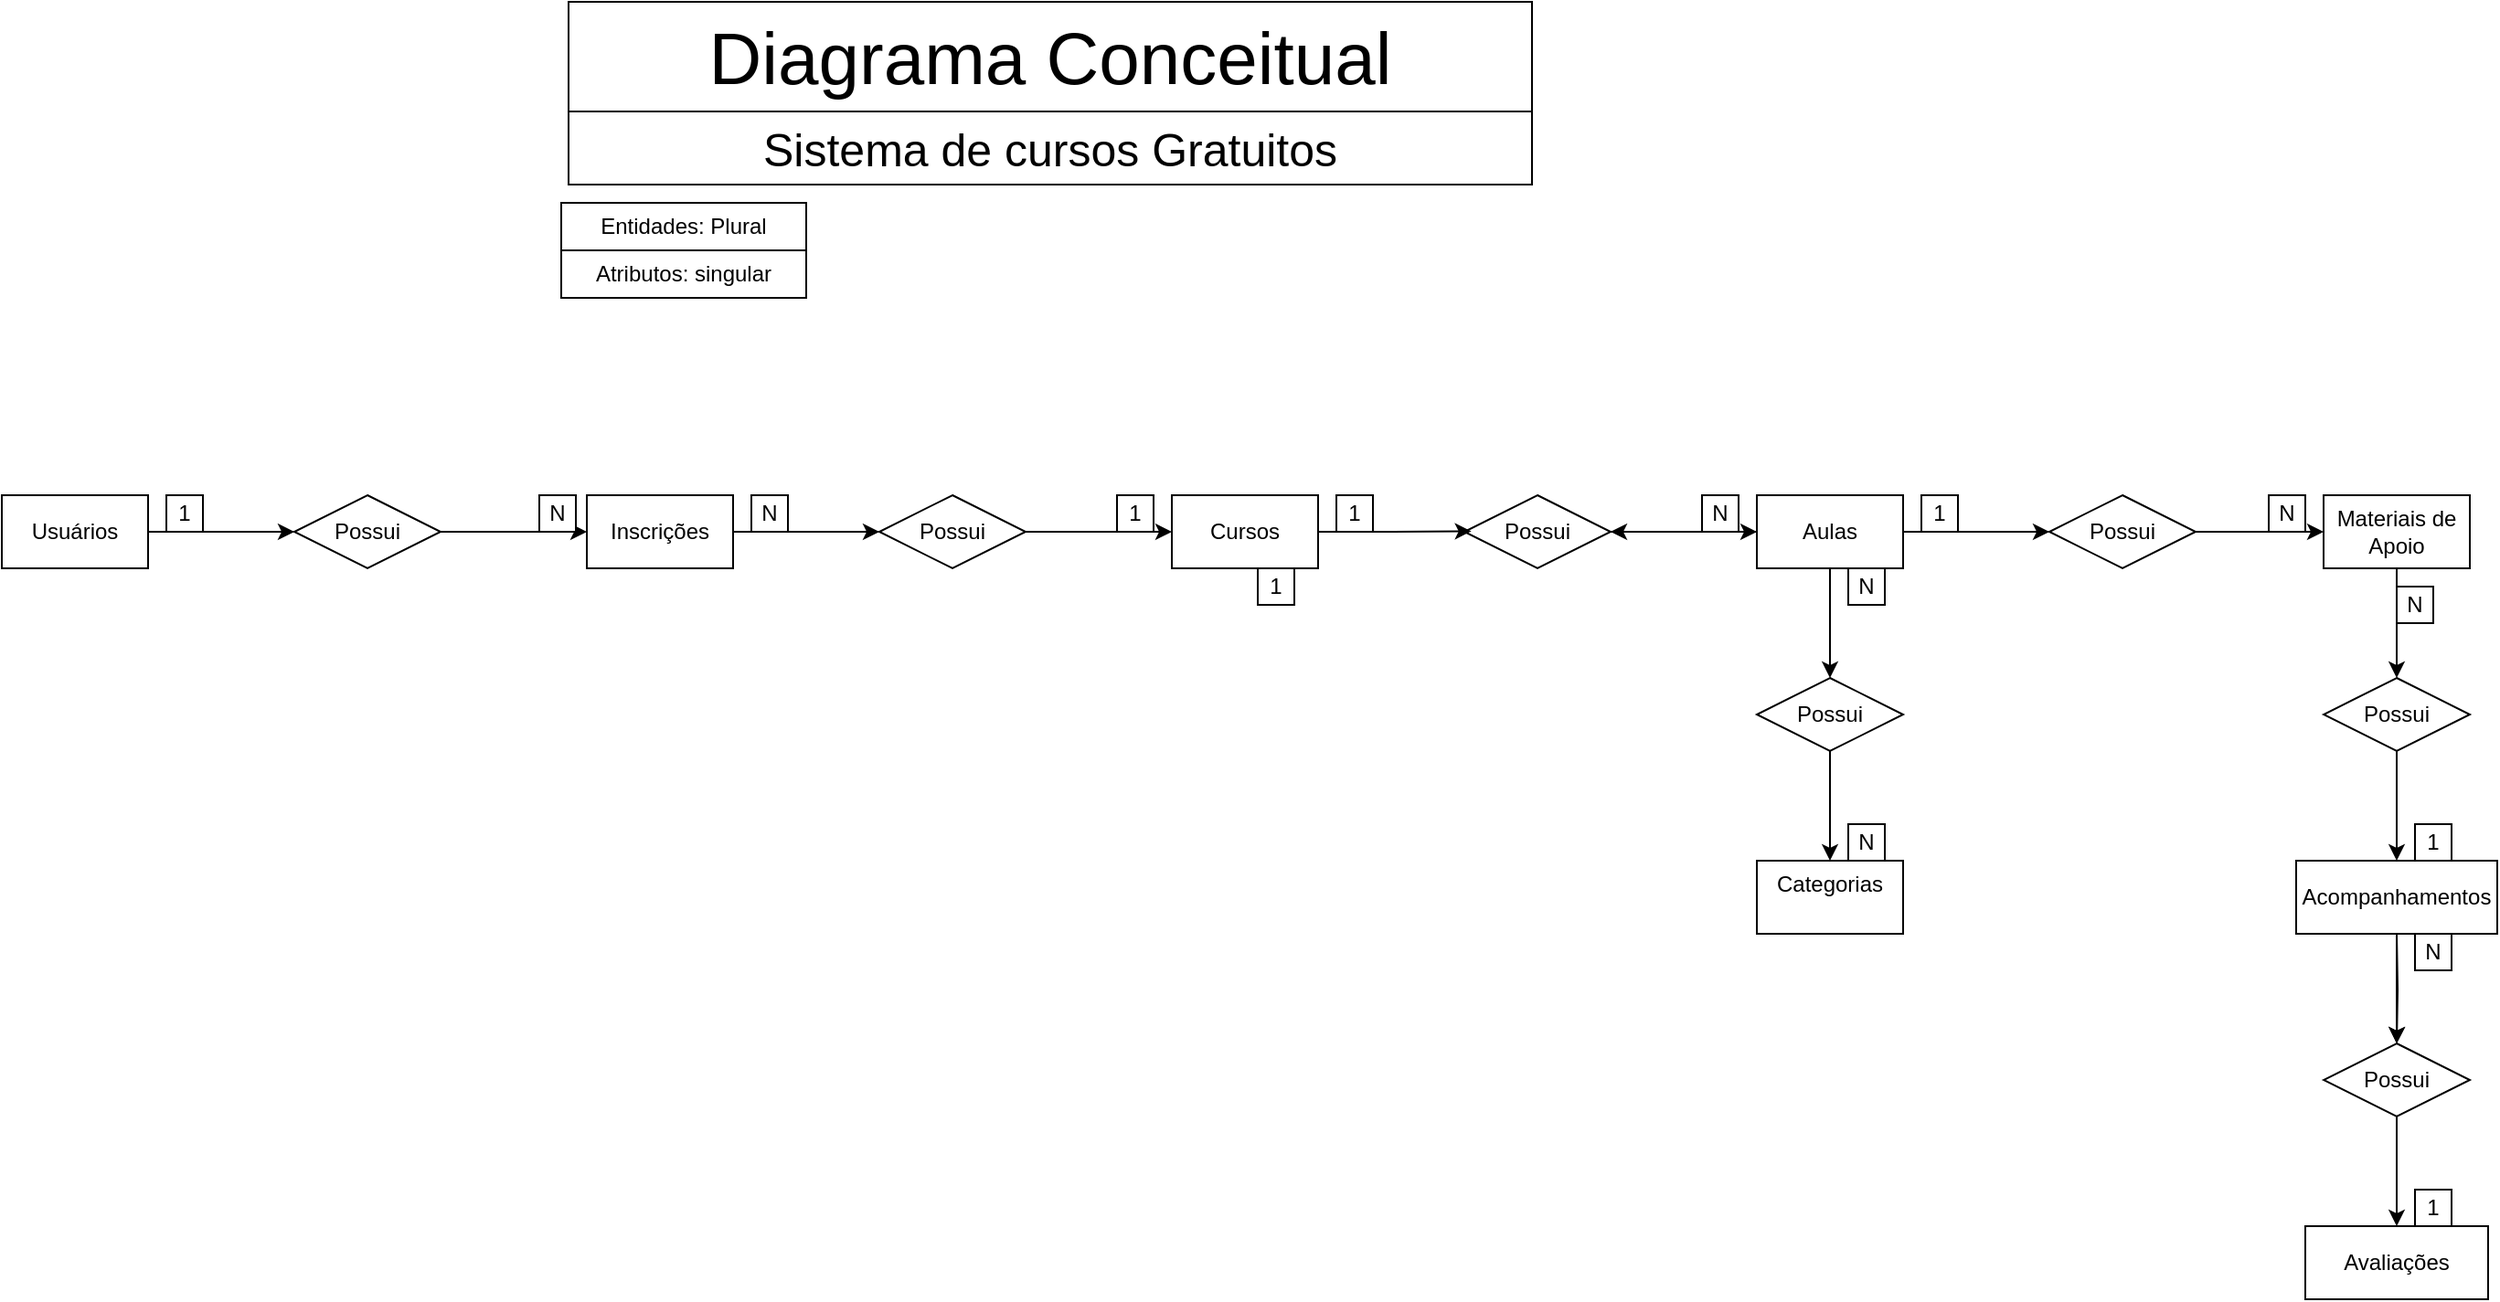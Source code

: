 <mxfile version="26.0.6" pages="2">
  <diagram name="Diagrama Conceitual" id="781ejBfI7QkxmxFO-EV-">
    <mxGraphModel dx="1943" dy="2600" grid="1" gridSize="10" guides="1" tooltips="1" connect="1" arrows="1" fold="1" page="1" pageScale="1" pageWidth="827" pageHeight="1169" math="0" shadow="0">
      <root>
        <mxCell id="0" />
        <mxCell id="1" parent="0" />
        <mxCell id="MNKRTJBf1flkwHHpE60U-2" value="Diagrama Conceitual" style="rounded=0;whiteSpace=wrap;html=1;fontSize=40;" vertex="1" parent="1">
          <mxGeometry x="430" y="10" width="527" height="60" as="geometry" />
        </mxCell>
        <mxCell id="MNKRTJBf1flkwHHpE60U-3" value="Sistema de cursos Gratuitos" style="rounded=0;whiteSpace=wrap;html=1;fontSize=25;" vertex="1" parent="1">
          <mxGeometry x="430" y="70" width="527" height="40" as="geometry" />
        </mxCell>
        <mxCell id="MNKRTJBf1flkwHHpE60U-169" style="edgeStyle=orthogonalEdgeStyle;rounded=0;orthogonalLoop=1;jettySize=auto;html=1;exitX=1;exitY=0.5;exitDx=0;exitDy=0;entryX=0;entryY=0.5;entryDx=0;entryDy=0;fontFamily=Helvetica;fontSize=12;fontColor=default;" edge="1" parent="1" source="MNKRTJBf1flkwHHpE60U-136" target="MNKRTJBf1flkwHHpE60U-137">
          <mxGeometry relative="1" as="geometry" />
        </mxCell>
        <mxCell id="MNKRTJBf1flkwHHpE60U-136" value="Usuários" style="rounded=0;whiteSpace=wrap;html=1;strokeColor=default;align=center;verticalAlign=middle;fontFamily=Helvetica;fontSize=12;fontColor=default;fillColor=default;" vertex="1" parent="1">
          <mxGeometry x="120" y="280" width="80" height="40" as="geometry" />
        </mxCell>
        <mxCell id="MNKRTJBf1flkwHHpE60U-167" style="edgeStyle=orthogonalEdgeStyle;rounded=0;orthogonalLoop=1;jettySize=auto;html=1;exitX=1;exitY=0.5;exitDx=0;exitDy=0;entryX=0;entryY=0.5;entryDx=0;entryDy=0;fontFamily=Helvetica;fontSize=12;fontColor=default;" edge="1" parent="1" source="MNKRTJBf1flkwHHpE60U-137" target="MNKRTJBf1flkwHHpE60U-140">
          <mxGeometry relative="1" as="geometry" />
        </mxCell>
        <mxCell id="MNKRTJBf1flkwHHpE60U-137" value="Possui" style="rhombus;whiteSpace=wrap;html=1;rounded=0;strokeColor=default;align=center;verticalAlign=middle;fontFamily=Helvetica;fontSize=12;fontColor=default;fillColor=default;" vertex="1" parent="1">
          <mxGeometry x="280" y="280" width="80" height="40" as="geometry" />
        </mxCell>
        <mxCell id="MNKRTJBf1flkwHHpE60U-163" style="edgeStyle=orthogonalEdgeStyle;rounded=0;orthogonalLoop=1;jettySize=auto;html=1;exitX=1;exitY=0.5;exitDx=0;exitDy=0;fontFamily=Helvetica;fontSize=12;fontColor=default;" edge="1" parent="1" source="MNKRTJBf1flkwHHpE60U-140" target="MNKRTJBf1flkwHHpE60U-141">
          <mxGeometry relative="1" as="geometry" />
        </mxCell>
        <mxCell id="MNKRTJBf1flkwHHpE60U-140" value="Inscrições" style="rounded=0;whiteSpace=wrap;html=1;strokeColor=default;align=center;verticalAlign=middle;fontFamily=Helvetica;fontSize=12;fontColor=default;fillColor=default;" vertex="1" parent="1">
          <mxGeometry x="440" y="280" width="80" height="40" as="geometry" />
        </mxCell>
        <mxCell id="MNKRTJBf1flkwHHpE60U-164" style="edgeStyle=orthogonalEdgeStyle;rounded=0;orthogonalLoop=1;jettySize=auto;html=1;exitX=1;exitY=0.5;exitDx=0;exitDy=0;entryX=0;entryY=0.5;entryDx=0;entryDy=0;fontFamily=Helvetica;fontSize=12;fontColor=default;" edge="1" parent="1" source="MNKRTJBf1flkwHHpE60U-141" target="MNKRTJBf1flkwHHpE60U-142">
          <mxGeometry relative="1" as="geometry" />
        </mxCell>
        <mxCell id="MNKRTJBf1flkwHHpE60U-141" value="Possui" style="rhombus;whiteSpace=wrap;html=1;rounded=0;strokeColor=default;align=center;verticalAlign=middle;fontFamily=Helvetica;fontSize=12;fontColor=default;fillColor=default;" vertex="1" parent="1">
          <mxGeometry x="600" y="280" width="80" height="40" as="geometry" />
        </mxCell>
        <mxCell id="MNKRTJBf1flkwHHpE60U-142" value="Cursos" style="rounded=0;whiteSpace=wrap;html=1;strokeColor=default;align=center;verticalAlign=middle;fontFamily=Helvetica;fontSize=12;fontColor=default;fillColor=default;" vertex="1" parent="1">
          <mxGeometry x="760" y="280" width="80" height="40" as="geometry" />
        </mxCell>
        <mxCell id="MNKRTJBf1flkwHHpE60U-166" style="edgeStyle=orthogonalEdgeStyle;rounded=0;orthogonalLoop=1;jettySize=auto;html=1;exitX=1;exitY=0.5;exitDx=0;exitDy=0;entryX=0;entryY=0.5;entryDx=0;entryDy=0;fontFamily=Helvetica;fontSize=12;fontColor=default;" edge="1" parent="1" source="MNKRTJBf1flkwHHpE60U-143" target="MNKRTJBf1flkwHHpE60U-144">
          <mxGeometry relative="1" as="geometry" />
        </mxCell>
        <mxCell id="MNKRTJBf1flkwHHpE60U-143" value="Possui" style="rhombus;whiteSpace=wrap;html=1;rounded=0;strokeColor=default;align=center;verticalAlign=middle;fontFamily=Helvetica;fontSize=12;fontColor=default;fillColor=default;" vertex="1" parent="1">
          <mxGeometry x="920" y="280" width="80" height="40" as="geometry" />
        </mxCell>
        <mxCell id="nQkDw4dkLUDmOYY1TtM7-15" style="edgeStyle=orthogonalEdgeStyle;rounded=0;orthogonalLoop=1;jettySize=auto;html=1;exitX=1;exitY=0.5;exitDx=0;exitDy=0;entryX=0;entryY=0.5;entryDx=0;entryDy=0;fontFamily=Helvetica;fontSize=12;fontColor=default;" edge="1" parent="1" source="MNKRTJBf1flkwHHpE60U-144" target="MNKRTJBf1flkwHHpE60U-190">
          <mxGeometry relative="1" as="geometry" />
        </mxCell>
        <mxCell id="nQkDw4dkLUDmOYY1TtM7-51" style="edgeStyle=orthogonalEdgeStyle;rounded=0;orthogonalLoop=1;jettySize=auto;html=1;exitX=0.5;exitY=1;exitDx=0;exitDy=0;entryX=0.5;entryY=0;entryDx=0;entryDy=0;fontFamily=Helvetica;fontSize=12;fontColor=default;" edge="1" parent="1" source="MNKRTJBf1flkwHHpE60U-144" target="nQkDw4dkLUDmOYY1TtM7-50">
          <mxGeometry relative="1" as="geometry" />
        </mxCell>
        <mxCell id="nQkDw4dkLUDmOYY1TtM7-54" value="" style="edgeStyle=orthogonalEdgeStyle;rounded=0;orthogonalLoop=1;jettySize=auto;html=1;fontFamily=Helvetica;fontSize=12;fontColor=default;" edge="1" parent="1" source="MNKRTJBf1flkwHHpE60U-144" target="MNKRTJBf1flkwHHpE60U-143">
          <mxGeometry relative="1" as="geometry" />
        </mxCell>
        <mxCell id="MNKRTJBf1flkwHHpE60U-144" value="Aulas" style="rounded=0;whiteSpace=wrap;html=1;strokeColor=default;align=center;verticalAlign=middle;fontFamily=Helvetica;fontSize=12;fontColor=default;fillColor=default;" vertex="1" parent="1">
          <mxGeometry x="1080" y="280" width="80" height="40" as="geometry" />
        </mxCell>
        <mxCell id="MNKRTJBf1flkwHHpE60U-146" value="N" style="rounded=0;whiteSpace=wrap;html=1;strokeColor=default;align=center;verticalAlign=middle;fontFamily=Helvetica;fontSize=12;fontColor=default;fillColor=default;" vertex="1" parent="1">
          <mxGeometry x="530" y="280" width="20" height="20" as="geometry" />
        </mxCell>
        <mxCell id="MNKRTJBf1flkwHHpE60U-147" value="1" style="rounded=0;whiteSpace=wrap;html=1;strokeColor=default;align=center;verticalAlign=middle;fontFamily=Helvetica;fontSize=12;fontColor=default;fillColor=default;" vertex="1" parent="1">
          <mxGeometry x="210" y="280" width="20" height="20" as="geometry" />
        </mxCell>
        <mxCell id="MNKRTJBf1flkwHHpE60U-148" value="N" style="rounded=0;whiteSpace=wrap;html=1;strokeColor=default;align=center;verticalAlign=middle;fontFamily=Helvetica;fontSize=12;fontColor=default;fillColor=default;" vertex="1" parent="1">
          <mxGeometry x="414" y="280" width="20" height="20" as="geometry" />
        </mxCell>
        <mxCell id="MNKRTJBf1flkwHHpE60U-149" value="1" style="rounded=0;whiteSpace=wrap;html=1;strokeColor=default;align=center;verticalAlign=middle;fontFamily=Helvetica;fontSize=12;fontColor=default;fillColor=default;" vertex="1" parent="1">
          <mxGeometry x="730" y="280" width="20" height="20" as="geometry" />
        </mxCell>
        <mxCell id="MNKRTJBf1flkwHHpE60U-150" value="1" style="rounded=0;whiteSpace=wrap;html=1;strokeColor=default;align=center;verticalAlign=middle;fontFamily=Helvetica;fontSize=12;fontColor=default;fillColor=default;" vertex="1" parent="1">
          <mxGeometry x="850" y="280" width="20" height="20" as="geometry" />
        </mxCell>
        <mxCell id="MNKRTJBf1flkwHHpE60U-152" value="N" style="rounded=0;whiteSpace=wrap;html=1;strokeColor=default;align=center;verticalAlign=middle;fontFamily=Helvetica;fontSize=12;fontColor=default;fillColor=default;" vertex="1" parent="1">
          <mxGeometry x="1050" y="280" width="20" height="20" as="geometry" />
        </mxCell>
        <mxCell id="MNKRTJBf1flkwHHpE60U-165" style="edgeStyle=orthogonalEdgeStyle;rounded=0;orthogonalLoop=1;jettySize=auto;html=1;exitX=1;exitY=0.5;exitDx=0;exitDy=0;entryX=0.048;entryY=0.493;entryDx=0;entryDy=0;entryPerimeter=0;fontFamily=Helvetica;fontSize=12;fontColor=default;" edge="1" parent="1" source="MNKRTJBf1flkwHHpE60U-142" target="MNKRTJBf1flkwHHpE60U-143">
          <mxGeometry relative="1" as="geometry" />
        </mxCell>
        <mxCell id="nQkDw4dkLUDmOYY1TtM7-16" style="edgeStyle=orthogonalEdgeStyle;rounded=0;orthogonalLoop=1;jettySize=auto;html=1;exitX=1;exitY=0.5;exitDx=0;exitDy=0;fontFamily=Helvetica;fontSize=12;fontColor=default;" edge="1" parent="1" source="MNKRTJBf1flkwHHpE60U-190" target="MNKRTJBf1flkwHHpE60U-191">
          <mxGeometry relative="1" as="geometry" />
        </mxCell>
        <mxCell id="MNKRTJBf1flkwHHpE60U-190" value="Possui" style="rhombus;whiteSpace=wrap;html=1;rounded=0;strokeColor=default;align=center;verticalAlign=middle;fontFamily=Helvetica;fontSize=12;fontColor=default;fillColor=default;" vertex="1" parent="1">
          <mxGeometry x="1240" y="280" width="80" height="40" as="geometry" />
        </mxCell>
        <mxCell id="nQkDw4dkLUDmOYY1TtM7-41" style="edgeStyle=orthogonalEdgeStyle;rounded=0;orthogonalLoop=1;jettySize=auto;html=1;exitX=0.5;exitY=1;exitDx=0;exitDy=0;entryX=0.5;entryY=0;entryDx=0;entryDy=0;fontFamily=Helvetica;fontSize=12;fontColor=default;" edge="1" parent="1" source="MNKRTJBf1flkwHHpE60U-191" target="nQkDw4dkLUDmOYY1TtM7-29">
          <mxGeometry relative="1" as="geometry" />
        </mxCell>
        <mxCell id="MNKRTJBf1flkwHHpE60U-191" value="Materiais de Apoio" style="rounded=0;whiteSpace=wrap;html=1;strokeColor=default;align=center;verticalAlign=middle;fontFamily=Helvetica;fontSize=12;fontColor=default;fillColor=default;" vertex="1" parent="1">
          <mxGeometry x="1390" y="280" width="80" height="40" as="geometry" />
        </mxCell>
        <mxCell id="MNKRTJBf1flkwHHpE60U-194" value="1" style="rounded=0;whiteSpace=wrap;html=1;strokeColor=default;align=center;verticalAlign=middle;fontFamily=Helvetica;fontSize=12;fontColor=default;fillColor=default;" vertex="1" parent="1">
          <mxGeometry x="807" y="320" width="20" height="20" as="geometry" />
        </mxCell>
        <mxCell id="nQkDw4dkLUDmOYY1TtM7-1" value="Entidades: Plural" style="whiteSpace=wrap;html=1;align=center;" vertex="1" parent="1">
          <mxGeometry x="426" y="120" width="134" height="26" as="geometry" />
        </mxCell>
        <mxCell id="nQkDw4dkLUDmOYY1TtM7-2" value="Atributos: singular" style="whiteSpace=wrap;html=1;align=center;" vertex="1" parent="1">
          <mxGeometry x="426" y="146" width="134" height="26" as="geometry" />
        </mxCell>
        <mxCell id="nQkDw4dkLUDmOYY1TtM7-42" style="edgeStyle=orthogonalEdgeStyle;rounded=0;orthogonalLoop=1;jettySize=auto;html=1;exitX=0.5;exitY=1;exitDx=0;exitDy=0;fontFamily=Helvetica;fontSize=12;fontColor=default;" edge="1" parent="1" target="nQkDw4dkLUDmOYY1TtM7-34">
          <mxGeometry relative="1" as="geometry">
            <mxPoint x="1430" y="520" as="sourcePoint" />
          </mxGeometry>
        </mxCell>
        <mxCell id="nQkDw4dkLUDmOYY1TtM7-28" style="edgeStyle=orthogonalEdgeStyle;rounded=0;orthogonalLoop=1;jettySize=auto;html=1;exitX=0.5;exitY=1;exitDx=0;exitDy=0;entryX=0.5;entryY=0;entryDx=0;entryDy=0;fontFamily=Helvetica;fontSize=12;fontColor=default;" edge="1" source="nQkDw4dkLUDmOYY1TtM7-29" parent="1">
          <mxGeometry relative="1" as="geometry">
            <mxPoint x="1430" y="480" as="targetPoint" />
          </mxGeometry>
        </mxCell>
        <mxCell id="nQkDw4dkLUDmOYY1TtM7-29" value="Possui" style="rhombus;whiteSpace=wrap;html=1;rounded=0;strokeColor=default;align=center;verticalAlign=middle;fontFamily=Helvetica;fontSize=12;fontColor=default;fillColor=default;" vertex="1" parent="1">
          <mxGeometry x="1390" y="380" width="80" height="40" as="geometry" />
        </mxCell>
        <mxCell id="nQkDw4dkLUDmOYY1TtM7-30" value="1" style="rounded=0;whiteSpace=wrap;html=1;strokeColor=default;align=center;verticalAlign=middle;fontFamily=Helvetica;fontSize=12;fontColor=default;fillColor=default;" vertex="1" parent="1">
          <mxGeometry x="1440" y="460" width="20" height="20" as="geometry" />
        </mxCell>
        <mxCell id="nQkDw4dkLUDmOYY1TtM7-32" value="Acompanhamentos" style="rounded=0;whiteSpace=wrap;html=1;strokeColor=default;align=center;verticalAlign=middle;fontFamily=Helvetica;fontSize=12;fontColor=default;fillColor=default;" vertex="1" parent="1">
          <mxGeometry x="1375" y="480" width="110" height="40" as="geometry" />
        </mxCell>
        <mxCell id="nQkDw4dkLUDmOYY1TtM7-37" value="Avaliações" style="rounded=0;whiteSpace=wrap;html=1;strokeColor=default;align=center;verticalAlign=middle;fontFamily=Helvetica;fontSize=12;fontColor=default;fillColor=default;" vertex="1" parent="1">
          <mxGeometry x="1380" y="680" width="100" height="40" as="geometry" />
        </mxCell>
        <mxCell id="nQkDw4dkLUDmOYY1TtM7-43" value="1" style="rounded=0;whiteSpace=wrap;html=1;strokeColor=default;align=center;verticalAlign=middle;fontFamily=Helvetica;fontSize=12;fontColor=default;fillColor=default;" vertex="1" parent="1">
          <mxGeometry x="1170" y="280" width="20" height="20" as="geometry" />
        </mxCell>
        <mxCell id="nQkDw4dkLUDmOYY1TtM7-44" value="N" style="rounded=0;whiteSpace=wrap;html=1;strokeColor=default;align=center;verticalAlign=middle;fontFamily=Helvetica;fontSize=12;fontColor=default;fillColor=default;" vertex="1" parent="1">
          <mxGeometry x="1360" y="280" width="20" height="20" as="geometry" />
        </mxCell>
        <mxCell id="nQkDw4dkLUDmOYY1TtM7-45" value="N" style="rounded=0;whiteSpace=wrap;html=1;strokeColor=default;align=center;verticalAlign=middle;fontFamily=Helvetica;fontSize=12;fontColor=default;fillColor=default;" vertex="1" parent="1">
          <mxGeometry x="1430" y="330" width="20" height="20" as="geometry" />
        </mxCell>
        <mxCell id="nQkDw4dkLUDmOYY1TtM7-47" value="" style="edgeStyle=orthogonalEdgeStyle;rounded=0;orthogonalLoop=1;jettySize=auto;html=1;exitX=0.5;exitY=1;exitDx=0;exitDy=0;entryX=0.5;entryY=0;entryDx=0;entryDy=0;fontFamily=Helvetica;fontSize=12;fontColor=default;" edge="1" parent="1" source="nQkDw4dkLUDmOYY1TtM7-32" target="nQkDw4dkLUDmOYY1TtM7-34">
          <mxGeometry relative="1" as="geometry">
            <mxPoint x="1430" y="520" as="sourcePoint" />
            <mxPoint x="1420" y="740" as="targetPoint" />
          </mxGeometry>
        </mxCell>
        <mxCell id="nQkDw4dkLUDmOYY1TtM7-49" style="edgeStyle=orthogonalEdgeStyle;rounded=0;orthogonalLoop=1;jettySize=auto;html=1;exitX=0.5;exitY=1;exitDx=0;exitDy=0;entryX=0.5;entryY=0;entryDx=0;entryDy=0;fontFamily=Helvetica;fontSize=12;fontColor=default;" edge="1" parent="1" source="nQkDw4dkLUDmOYY1TtM7-34" target="nQkDw4dkLUDmOYY1TtM7-37">
          <mxGeometry relative="1" as="geometry" />
        </mxCell>
        <mxCell id="nQkDw4dkLUDmOYY1TtM7-34" value="Possui" style="rhombus;whiteSpace=wrap;html=1;rounded=0;strokeColor=default;align=center;verticalAlign=middle;fontFamily=Helvetica;fontSize=12;fontColor=default;fillColor=default;" vertex="1" parent="1">
          <mxGeometry x="1390" y="580" width="80" height="40" as="geometry" />
        </mxCell>
        <mxCell id="nQkDw4dkLUDmOYY1TtM7-53" style="edgeStyle=orthogonalEdgeStyle;rounded=0;orthogonalLoop=1;jettySize=auto;html=1;exitX=0.5;exitY=1;exitDx=0;exitDy=0;entryX=0.5;entryY=0;entryDx=0;entryDy=0;fontFamily=Helvetica;fontSize=12;fontColor=default;" edge="1" parent="1" source="nQkDw4dkLUDmOYY1TtM7-50" target="nQkDw4dkLUDmOYY1TtM7-52">
          <mxGeometry relative="1" as="geometry" />
        </mxCell>
        <mxCell id="nQkDw4dkLUDmOYY1TtM7-50" value="Possui" style="rhombus;whiteSpace=wrap;html=1;rounded=0;strokeColor=default;align=center;verticalAlign=middle;fontFamily=Helvetica;fontSize=12;fontColor=default;fillColor=default;" vertex="1" parent="1">
          <mxGeometry x="1080" y="380" width="80" height="40" as="geometry" />
        </mxCell>
        <mxCell id="nQkDw4dkLUDmOYY1TtM7-52" value="Categorias&lt;div&gt;&lt;br&gt;&lt;/div&gt;" style="rounded=0;whiteSpace=wrap;html=1;strokeColor=default;align=center;verticalAlign=middle;fontFamily=Helvetica;fontSize=12;fontColor=default;fillColor=default;" vertex="1" parent="1">
          <mxGeometry x="1080" y="480" width="80" height="40" as="geometry" />
        </mxCell>
        <mxCell id="nQkDw4dkLUDmOYY1TtM7-56" value="N" style="rounded=0;whiteSpace=wrap;html=1;strokeColor=default;align=center;verticalAlign=middle;fontFamily=Helvetica;fontSize=12;fontColor=default;fillColor=default;" vertex="1" parent="1">
          <mxGeometry x="1130" y="320" width="20" height="20" as="geometry" />
        </mxCell>
        <mxCell id="nQkDw4dkLUDmOYY1TtM7-57" value="N" style="rounded=0;whiteSpace=wrap;html=1;strokeColor=default;align=center;verticalAlign=middle;fontFamily=Helvetica;fontSize=12;fontColor=default;fillColor=default;" vertex="1" parent="1">
          <mxGeometry x="1130" y="460" width="20" height="20" as="geometry" />
        </mxCell>
        <mxCell id="nQkDw4dkLUDmOYY1TtM7-58" value="N" style="rounded=0;whiteSpace=wrap;html=1;strokeColor=default;align=center;verticalAlign=middle;fontFamily=Helvetica;fontSize=12;fontColor=default;fillColor=default;" vertex="1" parent="1">
          <mxGeometry x="1440" y="520" width="20" height="20" as="geometry" />
        </mxCell>
        <mxCell id="nQkDw4dkLUDmOYY1TtM7-59" value="1" style="rounded=0;whiteSpace=wrap;html=1;strokeColor=default;align=center;verticalAlign=middle;fontFamily=Helvetica;fontSize=12;fontColor=default;fillColor=default;" vertex="1" parent="1">
          <mxGeometry x="1440" y="660" width="20" height="20" as="geometry" />
        </mxCell>
      </root>
    </mxGraphModel>
  </diagram>
  <diagram id="i2UmfJLlI3C5iF7xfJlp" name="Diagrama Logico">
    <mxGraphModel dx="2074" dy="2211" grid="1" gridSize="10" guides="1" tooltips="1" connect="1" arrows="1" fold="1" page="1" pageScale="1" pageWidth="827" pageHeight="1169" math="0" shadow="0">
      <root>
        <mxCell id="0" />
        <mxCell id="1" parent="0" />
        <mxCell id="w6_f8A2YfbfkkxnmiwTW-1" value="Diagrama Logico" style="rounded=0;whiteSpace=wrap;html=1;strokeColor=default;align=center;verticalAlign=middle;fontFamily=Helvetica;fontSize=40;fontColor=default;fillColor=default;" vertex="1" parent="1">
          <mxGeometry x="720" y="-600" width="574" height="60" as="geometry" />
        </mxCell>
        <mxCell id="J3-cazSAsBlKGTh-gIt5-1" value="Sistema de cursos Gratuitos" style="rounded=0;whiteSpace=wrap;html=1;strokeColor=default;align=center;verticalAlign=middle;fontFamily=Helvetica;fontSize=25;fontColor=default;fillColor=default;" vertex="1" parent="1">
          <mxGeometry x="720" y="-540" width="574" height="40" as="geometry" />
        </mxCell>
        <mxCell id="bRP489uLII-2758oDZJW-1" value="Categorias" style="shape=table;startSize=30;container=1;collapsible=1;childLayout=tableLayout;fixedRows=1;rowLines=0;fontStyle=1;align=center;resizeLast=1;html=1;rounded=0;strokeColor=default;verticalAlign=middle;fontFamily=Helvetica;fontSize=12;fontColor=default;fillColor=default;" vertex="1" parent="1">
          <mxGeometry x="90" y="320" width="193" height="120" as="geometry" />
        </mxCell>
        <mxCell id="bRP489uLII-2758oDZJW-2" value="" style="shape=tableRow;horizontal=0;startSize=0;swimlaneHead=0;swimlaneBody=0;fillColor=none;collapsible=0;dropTarget=0;points=[[0,0.5],[1,0.5]];portConstraint=eastwest;top=0;left=0;right=0;bottom=1;rounded=0;strokeColor=default;align=center;verticalAlign=middle;fontFamily=Helvetica;fontSize=12;fontColor=default;" vertex="1" parent="bRP489uLII-2758oDZJW-1">
          <mxGeometry y="30" width="193" height="30" as="geometry" />
        </mxCell>
        <mxCell id="bRP489uLII-2758oDZJW-3" value="PK" style="shape=partialRectangle;connectable=0;fillColor=none;top=0;left=0;bottom=0;right=0;fontStyle=1;overflow=hidden;whiteSpace=wrap;html=1;rounded=0;strokeColor=default;align=center;verticalAlign=middle;fontFamily=Helvetica;fontSize=12;fontColor=default;" vertex="1" parent="bRP489uLII-2758oDZJW-2">
          <mxGeometry width="30" height="30" as="geometry">
            <mxRectangle width="30" height="30" as="alternateBounds" />
          </mxGeometry>
        </mxCell>
        <mxCell id="bRP489uLII-2758oDZJW-4" value="id_categoria : INT" style="shape=partialRectangle;connectable=0;fillColor=none;top=0;left=0;bottom=0;right=0;align=left;spacingLeft=6;fontStyle=5;overflow=hidden;whiteSpace=wrap;html=1;rounded=0;strokeColor=default;verticalAlign=middle;fontFamily=Helvetica;fontSize=12;fontColor=default;" vertex="1" parent="bRP489uLII-2758oDZJW-2">
          <mxGeometry x="30" width="163" height="30" as="geometry">
            <mxRectangle width="163" height="30" as="alternateBounds" />
          </mxGeometry>
        </mxCell>
        <mxCell id="bRP489uLII-2758oDZJW-5" value="" style="shape=tableRow;horizontal=0;startSize=0;swimlaneHead=0;swimlaneBody=0;fillColor=none;collapsible=0;dropTarget=0;points=[[0,0.5],[1,0.5]];portConstraint=eastwest;top=0;left=0;right=0;bottom=0;rounded=0;strokeColor=default;align=center;verticalAlign=middle;fontFamily=Helvetica;fontSize=12;fontColor=default;" vertex="1" parent="bRP489uLII-2758oDZJW-1">
          <mxGeometry y="60" width="193" height="30" as="geometry" />
        </mxCell>
        <mxCell id="bRP489uLII-2758oDZJW-6" value="" style="shape=partialRectangle;connectable=0;fillColor=none;top=0;left=0;bottom=0;right=0;editable=1;overflow=hidden;whiteSpace=wrap;html=1;rounded=0;strokeColor=default;align=center;verticalAlign=middle;fontFamily=Helvetica;fontSize=12;fontColor=default;" vertex="1" parent="bRP489uLII-2758oDZJW-5">
          <mxGeometry width="30" height="30" as="geometry">
            <mxRectangle width="30" height="30" as="alternateBounds" />
          </mxGeometry>
        </mxCell>
        <mxCell id="bRP489uLII-2758oDZJW-7" value="nome: NVARCHAR(MAX)" style="shape=partialRectangle;connectable=0;fillColor=none;top=0;left=0;bottom=0;right=0;align=left;spacingLeft=6;overflow=hidden;whiteSpace=wrap;html=1;rounded=0;strokeColor=default;verticalAlign=middle;fontFamily=Helvetica;fontSize=12;fontColor=default;" vertex="1" parent="bRP489uLII-2758oDZJW-5">
          <mxGeometry x="30" width="163" height="30" as="geometry">
            <mxRectangle width="163" height="30" as="alternateBounds" />
          </mxGeometry>
        </mxCell>
        <mxCell id="bRP489uLII-2758oDZJW-8" value="" style="shape=tableRow;horizontal=0;startSize=0;swimlaneHead=0;swimlaneBody=0;fillColor=none;collapsible=0;dropTarget=0;points=[[0,0.5],[1,0.5]];portConstraint=eastwest;top=0;left=0;right=0;bottom=0;rounded=0;strokeColor=default;align=center;verticalAlign=middle;fontFamily=Helvetica;fontSize=12;fontColor=default;" vertex="1" parent="bRP489uLII-2758oDZJW-1">
          <mxGeometry y="90" width="193" height="30" as="geometry" />
        </mxCell>
        <mxCell id="bRP489uLII-2758oDZJW-9" value="" style="shape=partialRectangle;connectable=0;fillColor=none;top=0;left=0;bottom=0;right=0;editable=1;overflow=hidden;whiteSpace=wrap;html=1;rounded=0;strokeColor=default;align=center;verticalAlign=middle;fontFamily=Helvetica;fontSize=12;fontColor=default;" vertex="1" parent="bRP489uLII-2758oDZJW-8">
          <mxGeometry width="30" height="30" as="geometry">
            <mxRectangle width="30" height="30" as="alternateBounds" />
          </mxGeometry>
        </mxCell>
        <mxCell id="bRP489uLII-2758oDZJW-10" value="descrição: TEXT" style="shape=partialRectangle;connectable=0;fillColor=none;top=0;left=0;bottom=0;right=0;align=left;spacingLeft=6;overflow=hidden;whiteSpace=wrap;html=1;rounded=0;strokeColor=default;verticalAlign=middle;fontFamily=Helvetica;fontSize=12;fontColor=default;" vertex="1" parent="bRP489uLII-2758oDZJW-8">
          <mxGeometry x="30" width="163" height="30" as="geometry">
            <mxRectangle width="163" height="30" as="alternateBounds" />
          </mxGeometry>
        </mxCell>
        <mxCell id="bRP489uLII-2758oDZJW-14" value="Usuarios" style="shape=table;startSize=30;container=1;collapsible=1;childLayout=tableLayout;fixedRows=1;rowLines=0;fontStyle=1;align=center;resizeLast=1;html=1;rounded=0;strokeColor=default;verticalAlign=middle;fontFamily=Helvetica;fontSize=12;fontColor=default;fillColor=default;" vertex="1" parent="1">
          <mxGeometry x="380" y="420" width="220" height="220" as="geometry" />
        </mxCell>
        <mxCell id="bRP489uLII-2758oDZJW-15" value="" style="shape=tableRow;horizontal=0;startSize=0;swimlaneHead=0;swimlaneBody=0;fillColor=none;collapsible=0;dropTarget=0;points=[[0,0.5],[1,0.5]];portConstraint=eastwest;top=0;left=0;right=0;bottom=1;rounded=0;strokeColor=default;align=center;verticalAlign=middle;fontFamily=Helvetica;fontSize=12;fontColor=default;" vertex="1" parent="bRP489uLII-2758oDZJW-14">
          <mxGeometry y="30" width="220" height="30" as="geometry" />
        </mxCell>
        <mxCell id="bRP489uLII-2758oDZJW-16" value="PK" style="shape=partialRectangle;connectable=0;fillColor=none;top=0;left=0;bottom=0;right=0;fontStyle=1;overflow=hidden;whiteSpace=wrap;html=1;rounded=0;strokeColor=default;align=center;verticalAlign=middle;fontFamily=Helvetica;fontSize=12;fontColor=default;" vertex="1" parent="bRP489uLII-2758oDZJW-15">
          <mxGeometry width="30" height="30" as="geometry">
            <mxRectangle width="30" height="30" as="alternateBounds" />
          </mxGeometry>
        </mxCell>
        <mxCell id="bRP489uLII-2758oDZJW-17" value="id_usuario : INT" style="shape=partialRectangle;connectable=0;fillColor=none;top=0;left=0;bottom=0;right=0;align=left;spacingLeft=6;fontStyle=5;overflow=hidden;whiteSpace=wrap;html=1;rounded=0;strokeColor=default;verticalAlign=middle;fontFamily=Helvetica;fontSize=12;fontColor=default;" vertex="1" parent="bRP489uLII-2758oDZJW-15">
          <mxGeometry x="30" width="190" height="30" as="geometry">
            <mxRectangle width="190" height="30" as="alternateBounds" />
          </mxGeometry>
        </mxCell>
        <mxCell id="bRP489uLII-2758oDZJW-18" value="" style="shape=tableRow;horizontal=0;startSize=0;swimlaneHead=0;swimlaneBody=0;fillColor=none;collapsible=0;dropTarget=0;points=[[0,0.5],[1,0.5]];portConstraint=eastwest;top=0;left=0;right=0;bottom=0;rounded=0;strokeColor=default;align=center;verticalAlign=middle;fontFamily=Helvetica;fontSize=12;fontColor=default;" vertex="1" parent="bRP489uLII-2758oDZJW-14">
          <mxGeometry y="60" width="220" height="30" as="geometry" />
        </mxCell>
        <mxCell id="bRP489uLII-2758oDZJW-19" value="" style="shape=partialRectangle;connectable=0;fillColor=none;top=0;left=0;bottom=0;right=0;editable=1;overflow=hidden;whiteSpace=wrap;html=1;rounded=0;strokeColor=default;align=center;verticalAlign=middle;fontFamily=Helvetica;fontSize=12;fontColor=default;" vertex="1" parent="bRP489uLII-2758oDZJW-18">
          <mxGeometry width="30" height="30" as="geometry">
            <mxRectangle width="30" height="30" as="alternateBounds" />
          </mxGeometry>
        </mxCell>
        <mxCell id="bRP489uLII-2758oDZJW-20" value="nome: NVARCHAR(MAX)" style="shape=partialRectangle;connectable=0;fillColor=none;top=0;left=0;bottom=0;right=0;align=left;spacingLeft=6;overflow=hidden;whiteSpace=wrap;html=1;rounded=0;strokeColor=default;verticalAlign=middle;fontFamily=Helvetica;fontSize=12;fontColor=default;" vertex="1" parent="bRP489uLII-2758oDZJW-18">
          <mxGeometry x="30" width="190" height="30" as="geometry">
            <mxRectangle width="190" height="30" as="alternateBounds" />
          </mxGeometry>
        </mxCell>
        <mxCell id="bRP489uLII-2758oDZJW-21" value="" style="shape=tableRow;horizontal=0;startSize=0;swimlaneHead=0;swimlaneBody=0;fillColor=none;collapsible=0;dropTarget=0;points=[[0,0.5],[1,0.5]];portConstraint=eastwest;top=0;left=0;right=0;bottom=0;rounded=0;strokeColor=default;align=center;verticalAlign=middle;fontFamily=Helvetica;fontSize=12;fontColor=default;" vertex="1" parent="bRP489uLII-2758oDZJW-14">
          <mxGeometry y="90" width="220" height="30" as="geometry" />
        </mxCell>
        <mxCell id="bRP489uLII-2758oDZJW-22" value="" style="shape=partialRectangle;connectable=0;fillColor=none;top=0;left=0;bottom=0;right=0;editable=1;overflow=hidden;whiteSpace=wrap;html=1;rounded=0;strokeColor=default;align=center;verticalAlign=middle;fontFamily=Helvetica;fontSize=12;fontColor=default;" vertex="1" parent="bRP489uLII-2758oDZJW-21">
          <mxGeometry width="30" height="30" as="geometry">
            <mxRectangle width="30" height="30" as="alternateBounds" />
          </mxGeometry>
        </mxCell>
        <mxCell id="bRP489uLII-2758oDZJW-23" value="email: NVARCHAR(MAX)" style="shape=partialRectangle;connectable=0;fillColor=none;top=0;left=0;bottom=0;right=0;align=left;spacingLeft=6;overflow=hidden;whiteSpace=wrap;html=1;rounded=0;strokeColor=default;verticalAlign=middle;fontFamily=Helvetica;fontSize=12;fontColor=default;" vertex="1" parent="bRP489uLII-2758oDZJW-21">
          <mxGeometry x="30" width="190" height="30" as="geometry">
            <mxRectangle width="190" height="30" as="alternateBounds" />
          </mxGeometry>
        </mxCell>
        <mxCell id="bRP489uLII-2758oDZJW-24" value="" style="shape=tableRow;horizontal=0;startSize=0;swimlaneHead=0;swimlaneBody=0;fillColor=none;collapsible=0;dropTarget=0;points=[[0,0.5],[1,0.5]];portConstraint=eastwest;top=0;left=0;right=0;bottom=0;rounded=0;strokeColor=default;align=center;verticalAlign=middle;fontFamily=Helvetica;fontSize=12;fontColor=default;" vertex="1" parent="bRP489uLII-2758oDZJW-14">
          <mxGeometry y="120" width="220" height="30" as="geometry" />
        </mxCell>
        <mxCell id="bRP489uLII-2758oDZJW-25" value="" style="shape=partialRectangle;connectable=0;fillColor=none;top=0;left=0;bottom=0;right=0;editable=1;overflow=hidden;whiteSpace=wrap;html=1;rounded=0;strokeColor=default;align=center;verticalAlign=middle;fontFamily=Helvetica;fontSize=12;fontColor=default;" vertex="1" parent="bRP489uLII-2758oDZJW-24">
          <mxGeometry width="30" height="30" as="geometry">
            <mxRectangle width="30" height="30" as="alternateBounds" />
          </mxGeometry>
        </mxCell>
        <mxCell id="bRP489uLII-2758oDZJW-26" value="senha: NVARCHAR(MAX)" style="shape=partialRectangle;connectable=0;fillColor=none;top=0;left=0;bottom=0;right=0;align=left;spacingLeft=6;overflow=hidden;whiteSpace=wrap;html=1;rounded=0;strokeColor=default;verticalAlign=middle;fontFamily=Helvetica;fontSize=12;fontColor=default;" vertex="1" parent="bRP489uLII-2758oDZJW-24">
          <mxGeometry x="30" width="190" height="30" as="geometry">
            <mxRectangle width="190" height="30" as="alternateBounds" />
          </mxGeometry>
        </mxCell>
        <mxCell id="bRP489uLII-2758oDZJW-27" value="" style="shape=tableRow;horizontal=0;startSize=0;swimlaneHead=0;swimlaneBody=0;fillColor=none;collapsible=0;dropTarget=0;points=[[0,0.5],[1,0.5]];portConstraint=eastwest;top=0;left=0;right=0;bottom=0;rounded=0;strokeColor=default;align=center;verticalAlign=middle;fontFamily=Helvetica;fontSize=12;fontColor=default;" vertex="1" parent="bRP489uLII-2758oDZJW-14">
          <mxGeometry y="150" width="220" height="30" as="geometry" />
        </mxCell>
        <mxCell id="bRP489uLII-2758oDZJW-28" value="" style="shape=partialRectangle;connectable=0;fillColor=none;top=0;left=0;bottom=0;right=0;editable=1;overflow=hidden;whiteSpace=wrap;html=1;rounded=0;strokeColor=default;align=center;verticalAlign=middle;fontFamily=Helvetica;fontSize=12;fontColor=default;" vertex="1" parent="bRP489uLII-2758oDZJW-27">
          <mxGeometry width="30" height="30" as="geometry">
            <mxRectangle width="30" height="30" as="alternateBounds" />
          </mxGeometry>
        </mxCell>
        <mxCell id="bRP489uLII-2758oDZJW-29" value="data_nascimento: DATE" style="shape=partialRectangle;connectable=0;fillColor=none;top=0;left=0;bottom=0;right=0;align=left;spacingLeft=6;overflow=hidden;whiteSpace=wrap;html=1;rounded=0;strokeColor=default;verticalAlign=middle;fontFamily=Helvetica;fontSize=12;fontColor=default;" vertex="1" parent="bRP489uLII-2758oDZJW-27">
          <mxGeometry x="30" width="190" height="30" as="geometry">
            <mxRectangle width="190" height="30" as="alternateBounds" />
          </mxGeometry>
        </mxCell>
        <mxCell id="bRP489uLII-2758oDZJW-30" value="" style="shape=tableRow;horizontal=0;startSize=0;swimlaneHead=0;swimlaneBody=0;fillColor=none;collapsible=0;dropTarget=0;points=[[0,0.5],[1,0.5]];portConstraint=eastwest;top=0;left=0;right=0;bottom=0;rounded=0;strokeColor=default;align=center;verticalAlign=middle;fontFamily=Helvetica;fontSize=12;fontColor=default;" vertex="1" parent="bRP489uLII-2758oDZJW-14">
          <mxGeometry y="180" width="220" height="30" as="geometry" />
        </mxCell>
        <mxCell id="bRP489uLII-2758oDZJW-31" value="" style="shape=partialRectangle;connectable=0;fillColor=none;top=0;left=0;bottom=0;right=0;editable=1;overflow=hidden;whiteSpace=wrap;html=1;rounded=0;strokeColor=default;align=center;verticalAlign=middle;fontFamily=Helvetica;fontSize=12;fontColor=default;" vertex="1" parent="bRP489uLII-2758oDZJW-30">
          <mxGeometry width="30" height="30" as="geometry">
            <mxRectangle width="30" height="30" as="alternateBounds" />
          </mxGeometry>
        </mxCell>
        <mxCell id="bRP489uLII-2758oDZJW-32" value="tipo_usuario:&amp;nbsp; ENUM&amp;nbsp;(&#39;Aluno&#39;, &#39;Instrutor&#39;, &#39;Administrador&#39;)" style="shape=partialRectangle;connectable=0;fillColor=none;top=0;left=0;bottom=0;right=0;align=left;spacingLeft=6;overflow=hidden;whiteSpace=wrap;html=1;rounded=0;strokeColor=default;verticalAlign=middle;fontFamily=Helvetica;fontSize=12;fontColor=default;" vertex="1" parent="bRP489uLII-2758oDZJW-30">
          <mxGeometry x="30" width="190" height="30" as="geometry">
            <mxRectangle width="190" height="30" as="alternateBounds" />
          </mxGeometry>
        </mxCell>
        <mxCell id="LBHgpzPvHADW5WGJTNa5-27" value="Cursos" style="shape=table;startSize=30;container=1;collapsible=1;childLayout=tableLayout;fixedRows=1;rowLines=0;fontStyle=1;align=center;resizeLast=1;html=1;rounded=0;strokeColor=default;verticalAlign=middle;fontFamily=Helvetica;fontSize=12;fontColor=default;fillColor=default;" vertex="1" parent="1">
          <mxGeometry x="1090" y="130" width="200" height="210" as="geometry" />
        </mxCell>
        <mxCell id="LBHgpzPvHADW5WGJTNa5-28" value="" style="shape=tableRow;horizontal=0;startSize=0;swimlaneHead=0;swimlaneBody=0;fillColor=none;collapsible=0;dropTarget=0;points=[[0,0.5],[1,0.5]];portConstraint=eastwest;top=0;left=0;right=0;bottom=1;rounded=0;strokeColor=default;align=center;verticalAlign=middle;fontFamily=Helvetica;fontSize=12;fontColor=default;" vertex="1" parent="LBHgpzPvHADW5WGJTNa5-27">
          <mxGeometry y="30" width="200" height="30" as="geometry" />
        </mxCell>
        <mxCell id="LBHgpzPvHADW5WGJTNa5-29" value="PK" style="shape=partialRectangle;connectable=0;fillColor=none;top=0;left=0;bottom=0;right=0;fontStyle=1;overflow=hidden;whiteSpace=wrap;html=1;rounded=0;strokeColor=default;align=center;verticalAlign=middle;fontFamily=Helvetica;fontSize=12;fontColor=default;" vertex="1" parent="LBHgpzPvHADW5WGJTNa5-28">
          <mxGeometry width="30" height="30" as="geometry">
            <mxRectangle width="30" height="30" as="alternateBounds" />
          </mxGeometry>
        </mxCell>
        <mxCell id="LBHgpzPvHADW5WGJTNa5-30" value="id_curso : INT" style="shape=partialRectangle;connectable=0;fillColor=none;top=0;left=0;bottom=0;right=0;align=left;spacingLeft=6;fontStyle=5;overflow=hidden;whiteSpace=wrap;html=1;rounded=0;strokeColor=default;verticalAlign=middle;fontFamily=Helvetica;fontSize=12;fontColor=default;" vertex="1" parent="LBHgpzPvHADW5WGJTNa5-28">
          <mxGeometry x="30" width="170" height="30" as="geometry">
            <mxRectangle width="170" height="30" as="alternateBounds" />
          </mxGeometry>
        </mxCell>
        <mxCell id="LBHgpzPvHADW5WGJTNa5-31" value="" style="shape=tableRow;horizontal=0;startSize=0;swimlaneHead=0;swimlaneBody=0;fillColor=none;collapsible=0;dropTarget=0;points=[[0,0.5],[1,0.5]];portConstraint=eastwest;top=0;left=0;right=0;bottom=0;rounded=0;strokeColor=default;align=center;verticalAlign=middle;fontFamily=Helvetica;fontSize=12;fontColor=default;" vertex="1" parent="LBHgpzPvHADW5WGJTNa5-27">
          <mxGeometry y="60" width="200" height="30" as="geometry" />
        </mxCell>
        <mxCell id="LBHgpzPvHADW5WGJTNa5-32" value="" style="shape=partialRectangle;connectable=0;fillColor=none;top=0;left=0;bottom=0;right=0;editable=1;overflow=hidden;whiteSpace=wrap;html=1;rounded=0;strokeColor=default;align=center;verticalAlign=middle;fontFamily=Helvetica;fontSize=12;fontColor=default;" vertex="1" parent="LBHgpzPvHADW5WGJTNa5-31">
          <mxGeometry width="30" height="30" as="geometry">
            <mxRectangle width="30" height="30" as="alternateBounds" />
          </mxGeometry>
        </mxCell>
        <mxCell id="LBHgpzPvHADW5WGJTNa5-33" value="nome: NVARCHAR(MAX)" style="shape=partialRectangle;connectable=0;fillColor=none;top=0;left=0;bottom=0;right=0;align=left;spacingLeft=6;overflow=hidden;whiteSpace=wrap;html=1;rounded=0;strokeColor=default;verticalAlign=middle;fontFamily=Helvetica;fontSize=12;fontColor=default;" vertex="1" parent="LBHgpzPvHADW5WGJTNa5-31">
          <mxGeometry x="30" width="170" height="30" as="geometry">
            <mxRectangle width="170" height="30" as="alternateBounds" />
          </mxGeometry>
        </mxCell>
        <mxCell id="LBHgpzPvHADW5WGJTNa5-34" value="" style="shape=tableRow;horizontal=0;startSize=0;swimlaneHead=0;swimlaneBody=0;fillColor=none;collapsible=0;dropTarget=0;points=[[0,0.5],[1,0.5]];portConstraint=eastwest;top=0;left=0;right=0;bottom=0;rounded=0;strokeColor=default;align=center;verticalAlign=middle;fontFamily=Helvetica;fontSize=12;fontColor=default;" vertex="1" parent="LBHgpzPvHADW5WGJTNa5-27">
          <mxGeometry y="90" width="200" height="30" as="geometry" />
        </mxCell>
        <mxCell id="LBHgpzPvHADW5WGJTNa5-35" value="" style="shape=partialRectangle;connectable=0;fillColor=none;top=0;left=0;bottom=0;right=0;editable=1;overflow=hidden;whiteSpace=wrap;html=1;rounded=0;strokeColor=default;align=center;verticalAlign=middle;fontFamily=Helvetica;fontSize=12;fontColor=default;" vertex="1" parent="LBHgpzPvHADW5WGJTNa5-34">
          <mxGeometry width="30" height="30" as="geometry">
            <mxRectangle width="30" height="30" as="alternateBounds" />
          </mxGeometry>
        </mxCell>
        <mxCell id="LBHgpzPvHADW5WGJTNa5-36" value="descricao: TEXT" style="shape=partialRectangle;connectable=0;fillColor=none;top=0;left=0;bottom=0;right=0;align=left;spacingLeft=6;overflow=hidden;whiteSpace=wrap;html=1;rounded=0;strokeColor=default;verticalAlign=middle;fontFamily=Helvetica;fontSize=12;fontColor=default;" vertex="1" parent="LBHgpzPvHADW5WGJTNa5-34">
          <mxGeometry x="30" width="170" height="30" as="geometry">
            <mxRectangle width="170" height="30" as="alternateBounds" />
          </mxGeometry>
        </mxCell>
        <mxCell id="LBHgpzPvHADW5WGJTNa5-40" value="" style="shape=tableRow;horizontal=0;startSize=0;swimlaneHead=0;swimlaneBody=0;fillColor=none;collapsible=0;dropTarget=0;points=[[0,0.5],[1,0.5]];portConstraint=eastwest;top=0;left=0;right=0;bottom=0;rounded=0;strokeColor=default;align=center;verticalAlign=middle;fontFamily=Helvetica;fontSize=12;fontColor=default;" vertex="1" parent="LBHgpzPvHADW5WGJTNa5-27">
          <mxGeometry y="120" width="200" height="30" as="geometry" />
        </mxCell>
        <mxCell id="LBHgpzPvHADW5WGJTNa5-41" value="" style="shape=partialRectangle;connectable=0;fillColor=none;top=0;left=0;bottom=0;right=0;editable=1;overflow=hidden;whiteSpace=wrap;html=1;rounded=0;strokeColor=default;align=center;verticalAlign=middle;fontFamily=Helvetica;fontSize=12;fontColor=default;" vertex="1" parent="LBHgpzPvHADW5WGJTNa5-40">
          <mxGeometry width="30" height="30" as="geometry">
            <mxRectangle width="30" height="30" as="alternateBounds" />
          </mxGeometry>
        </mxCell>
        <mxCell id="LBHgpzPvHADW5WGJTNa5-42" value="data_inicio: DATE" style="shape=partialRectangle;connectable=0;fillColor=none;top=0;left=0;bottom=0;right=0;align=left;spacingLeft=6;overflow=hidden;whiteSpace=wrap;html=1;rounded=0;strokeColor=default;verticalAlign=middle;fontFamily=Helvetica;fontSize=12;fontColor=default;" vertex="1" parent="LBHgpzPvHADW5WGJTNa5-40">
          <mxGeometry x="30" width="170" height="30" as="geometry">
            <mxRectangle width="170" height="30" as="alternateBounds" />
          </mxGeometry>
        </mxCell>
        <mxCell id="LBHgpzPvHADW5WGJTNa5-37" value="" style="shape=tableRow;horizontal=0;startSize=0;swimlaneHead=0;swimlaneBody=0;fillColor=none;collapsible=0;dropTarget=0;points=[[0,0.5],[1,0.5]];portConstraint=eastwest;top=0;left=0;right=0;bottom=0;rounded=0;strokeColor=default;align=center;verticalAlign=middle;fontFamily=Helvetica;fontSize=12;fontColor=default;" vertex="1" parent="LBHgpzPvHADW5WGJTNa5-27">
          <mxGeometry y="150" width="200" height="30" as="geometry" />
        </mxCell>
        <mxCell id="LBHgpzPvHADW5WGJTNa5-38" value="" style="shape=partialRectangle;connectable=0;fillColor=none;top=0;left=0;bottom=0;right=0;editable=1;overflow=hidden;whiteSpace=wrap;html=1;rounded=0;strokeColor=default;align=center;verticalAlign=middle;fontFamily=Helvetica;fontSize=12;fontColor=default;" vertex="1" parent="LBHgpzPvHADW5WGJTNa5-37">
          <mxGeometry width="30" height="30" as="geometry">
            <mxRectangle width="30" height="30" as="alternateBounds" />
          </mxGeometry>
        </mxCell>
        <mxCell id="LBHgpzPvHADW5WGJTNa5-39" value="data_fim: DATE" style="shape=partialRectangle;connectable=0;fillColor=none;top=0;left=0;bottom=0;right=0;align=left;spacingLeft=6;overflow=hidden;whiteSpace=wrap;html=1;rounded=0;strokeColor=default;verticalAlign=middle;fontFamily=Helvetica;fontSize=12;fontColor=default;" vertex="1" parent="LBHgpzPvHADW5WGJTNa5-37">
          <mxGeometry x="30" width="170" height="30" as="geometry">
            <mxRectangle width="170" height="30" as="alternateBounds" />
          </mxGeometry>
        </mxCell>
        <mxCell id="LBHgpzPvHADW5WGJTNa5-43" value="" style="shape=tableRow;horizontal=0;startSize=0;swimlaneHead=0;swimlaneBody=0;fillColor=none;collapsible=0;dropTarget=0;points=[[0,0.5],[1,0.5]];portConstraint=eastwest;top=0;left=0;right=0;bottom=0;rounded=0;strokeColor=default;align=center;verticalAlign=middle;fontFamily=Helvetica;fontSize=12;fontColor=default;" vertex="1" parent="LBHgpzPvHADW5WGJTNa5-27">
          <mxGeometry y="180" width="200" height="30" as="geometry" />
        </mxCell>
        <mxCell id="LBHgpzPvHADW5WGJTNa5-44" value="&lt;b&gt;FK&lt;/b&gt;" style="shape=partialRectangle;connectable=0;fillColor=none;top=0;left=0;bottom=0;right=0;editable=1;overflow=hidden;whiteSpace=wrap;html=1;rounded=0;strokeColor=default;align=center;verticalAlign=middle;fontFamily=Helvetica;fontSize=12;fontColor=default;" vertex="1" parent="LBHgpzPvHADW5WGJTNa5-43">
          <mxGeometry width="30" height="30" as="geometry">
            <mxRectangle width="30" height="30" as="alternateBounds" />
          </mxGeometry>
        </mxCell>
        <mxCell id="LBHgpzPvHADW5WGJTNa5-45" value="id_categoria: INT" style="shape=partialRectangle;connectable=0;fillColor=none;top=0;left=0;bottom=0;right=0;align=left;spacingLeft=6;overflow=hidden;whiteSpace=wrap;html=1;rounded=0;strokeColor=default;verticalAlign=middle;fontFamily=Helvetica;fontSize=12;fontColor=default;" vertex="1" parent="LBHgpzPvHADW5WGJTNa5-43">
          <mxGeometry x="30" width="170" height="30" as="geometry">
            <mxRectangle width="170" height="30" as="alternateBounds" />
          </mxGeometry>
        </mxCell>
        <mxCell id="LBHgpzPvHADW5WGJTNa5-46" value="Inscricao" style="shape=table;startSize=30;container=1;collapsible=1;childLayout=tableLayout;fixedRows=1;rowLines=0;fontStyle=1;align=center;resizeLast=1;html=1;rounded=0;strokeColor=default;verticalAlign=middle;fontFamily=Helvetica;fontSize=12;fontColor=default;fillColor=default;" vertex="1" parent="1">
          <mxGeometry x="660" y="220" width="180" height="150" as="geometry" />
        </mxCell>
        <mxCell id="LBHgpzPvHADW5WGJTNa5-47" value="" style="shape=tableRow;horizontal=0;startSize=0;swimlaneHead=0;swimlaneBody=0;fillColor=none;collapsible=0;dropTarget=0;points=[[0,0.5],[1,0.5]];portConstraint=eastwest;top=0;left=0;right=0;bottom=1;rounded=0;strokeColor=default;align=center;verticalAlign=middle;fontFamily=Helvetica;fontSize=12;fontColor=default;" vertex="1" parent="LBHgpzPvHADW5WGJTNa5-46">
          <mxGeometry y="30" width="180" height="30" as="geometry" />
        </mxCell>
        <mxCell id="LBHgpzPvHADW5WGJTNa5-48" value="PK" style="shape=partialRectangle;connectable=0;fillColor=none;top=0;left=0;bottom=0;right=0;fontStyle=1;overflow=hidden;whiteSpace=wrap;html=1;rounded=0;strokeColor=default;align=center;verticalAlign=middle;fontFamily=Helvetica;fontSize=12;fontColor=default;" vertex="1" parent="LBHgpzPvHADW5WGJTNa5-47">
          <mxGeometry width="30" height="30" as="geometry">
            <mxRectangle width="30" height="30" as="alternateBounds" />
          </mxGeometry>
        </mxCell>
        <mxCell id="LBHgpzPvHADW5WGJTNa5-49" value="id_inscricao : INT" style="shape=partialRectangle;connectable=0;fillColor=none;top=0;left=0;bottom=0;right=0;align=left;spacingLeft=6;fontStyle=5;overflow=hidden;whiteSpace=wrap;html=1;rounded=0;strokeColor=default;verticalAlign=middle;fontFamily=Helvetica;fontSize=12;fontColor=default;" vertex="1" parent="LBHgpzPvHADW5WGJTNa5-47">
          <mxGeometry x="30" width="150" height="30" as="geometry">
            <mxRectangle width="150" height="30" as="alternateBounds" />
          </mxGeometry>
        </mxCell>
        <mxCell id="LBHgpzPvHADW5WGJTNa5-50" value="" style="shape=tableRow;horizontal=0;startSize=0;swimlaneHead=0;swimlaneBody=0;fillColor=none;collapsible=0;dropTarget=0;points=[[0,0.5],[1,0.5]];portConstraint=eastwest;top=0;left=0;right=0;bottom=0;rounded=0;strokeColor=default;align=center;verticalAlign=middle;fontFamily=Helvetica;fontSize=12;fontColor=default;" vertex="1" parent="LBHgpzPvHADW5WGJTNa5-46">
          <mxGeometry y="60" width="180" height="30" as="geometry" />
        </mxCell>
        <mxCell id="LBHgpzPvHADW5WGJTNa5-51" value="" style="shape=partialRectangle;connectable=0;fillColor=none;top=0;left=0;bottom=0;right=0;editable=1;overflow=hidden;whiteSpace=wrap;html=1;rounded=0;strokeColor=default;align=center;verticalAlign=middle;fontFamily=Helvetica;fontSize=12;fontColor=default;" vertex="1" parent="LBHgpzPvHADW5WGJTNa5-50">
          <mxGeometry width="30" height="30" as="geometry">
            <mxRectangle width="30" height="30" as="alternateBounds" />
          </mxGeometry>
        </mxCell>
        <mxCell id="LBHgpzPvHADW5WGJTNa5-52" value="data_inscricao: DATE" style="shape=partialRectangle;connectable=0;fillColor=none;top=0;left=0;bottom=0;right=0;align=left;spacingLeft=6;overflow=hidden;whiteSpace=wrap;html=1;rounded=0;strokeColor=default;verticalAlign=middle;fontFamily=Helvetica;fontSize=12;fontColor=default;" vertex="1" parent="LBHgpzPvHADW5WGJTNa5-50">
          <mxGeometry x="30" width="150" height="30" as="geometry">
            <mxRectangle width="150" height="30" as="alternateBounds" />
          </mxGeometry>
        </mxCell>
        <mxCell id="LBHgpzPvHADW5WGJTNa5-53" value="" style="shape=tableRow;horizontal=0;startSize=0;swimlaneHead=0;swimlaneBody=0;fillColor=none;collapsible=0;dropTarget=0;points=[[0,0.5],[1,0.5]];portConstraint=eastwest;top=0;left=0;right=0;bottom=0;rounded=0;strokeColor=default;align=center;verticalAlign=middle;fontFamily=Helvetica;fontSize=12;fontColor=default;" vertex="1" parent="LBHgpzPvHADW5WGJTNa5-46">
          <mxGeometry y="90" width="180" height="30" as="geometry" />
        </mxCell>
        <mxCell id="LBHgpzPvHADW5WGJTNa5-54" value="FK" style="shape=partialRectangle;connectable=0;fillColor=none;top=0;left=0;bottom=0;right=0;editable=1;overflow=hidden;whiteSpace=wrap;html=1;rounded=0;strokeColor=default;align=center;verticalAlign=middle;fontFamily=Helvetica;fontSize=12;fontColor=default;" vertex="1" parent="LBHgpzPvHADW5WGJTNa5-53">
          <mxGeometry width="30" height="30" as="geometry">
            <mxRectangle width="30" height="30" as="alternateBounds" />
          </mxGeometry>
        </mxCell>
        <mxCell id="LBHgpzPvHADW5WGJTNa5-55" value="id_usuario: INT" style="shape=partialRectangle;connectable=0;fillColor=none;top=0;left=0;bottom=0;right=0;align=left;spacingLeft=6;overflow=hidden;whiteSpace=wrap;html=1;rounded=0;strokeColor=default;verticalAlign=middle;fontFamily=Helvetica;fontSize=12;fontColor=default;" vertex="1" parent="LBHgpzPvHADW5WGJTNa5-53">
          <mxGeometry x="30" width="150" height="30" as="geometry">
            <mxRectangle width="150" height="30" as="alternateBounds" />
          </mxGeometry>
        </mxCell>
        <mxCell id="LBHgpzPvHADW5WGJTNa5-56" value="" style="shape=tableRow;horizontal=0;startSize=0;swimlaneHead=0;swimlaneBody=0;fillColor=none;collapsible=0;dropTarget=0;points=[[0,0.5],[1,0.5]];portConstraint=eastwest;top=0;left=0;right=0;bottom=0;rounded=0;strokeColor=default;align=center;verticalAlign=middle;fontFamily=Helvetica;fontSize=12;fontColor=default;" vertex="1" parent="LBHgpzPvHADW5WGJTNa5-46">
          <mxGeometry y="120" width="180" height="30" as="geometry" />
        </mxCell>
        <mxCell id="LBHgpzPvHADW5WGJTNa5-57" value="FK" style="shape=partialRectangle;connectable=0;fillColor=none;top=0;left=0;bottom=0;right=0;editable=1;overflow=hidden;whiteSpace=wrap;html=1;rounded=0;strokeColor=default;align=center;verticalAlign=middle;fontFamily=Helvetica;fontSize=12;fontColor=default;" vertex="1" parent="LBHgpzPvHADW5WGJTNa5-56">
          <mxGeometry width="30" height="30" as="geometry">
            <mxRectangle width="30" height="30" as="alternateBounds" />
          </mxGeometry>
        </mxCell>
        <mxCell id="LBHgpzPvHADW5WGJTNa5-58" value="id_curso: INT" style="shape=partialRectangle;connectable=0;fillColor=none;top=0;left=0;bottom=0;right=0;align=left;spacingLeft=6;overflow=hidden;whiteSpace=wrap;html=1;rounded=0;strokeColor=default;verticalAlign=middle;fontFamily=Helvetica;fontSize=12;fontColor=default;" vertex="1" parent="LBHgpzPvHADW5WGJTNa5-56">
          <mxGeometry x="30" width="150" height="30" as="geometry">
            <mxRectangle width="150" height="30" as="alternateBounds" />
          </mxGeometry>
        </mxCell>
        <mxCell id="LBHgpzPvHADW5WGJTNa5-59" value="Aulas" style="shape=table;startSize=30;container=1;collapsible=1;childLayout=tableLayout;fixedRows=1;rowLines=0;fontStyle=1;align=center;resizeLast=1;html=1;rounded=0;strokeColor=default;verticalAlign=middle;fontFamily=Helvetica;fontSize=12;fontColor=default;fillColor=default;" vertex="1" parent="1">
          <mxGeometry x="1360" y="890" width="180" height="210" as="geometry" />
        </mxCell>
        <mxCell id="LBHgpzPvHADW5WGJTNa5-60" value="" style="shape=tableRow;horizontal=0;startSize=0;swimlaneHead=0;swimlaneBody=0;fillColor=none;collapsible=0;dropTarget=0;points=[[0,0.5],[1,0.5]];portConstraint=eastwest;top=0;left=0;right=0;bottom=1;rounded=0;strokeColor=default;align=center;verticalAlign=middle;fontFamily=Helvetica;fontSize=12;fontColor=default;" vertex="1" parent="LBHgpzPvHADW5WGJTNa5-59">
          <mxGeometry y="30" width="180" height="30" as="geometry" />
        </mxCell>
        <mxCell id="LBHgpzPvHADW5WGJTNa5-61" value="PK" style="shape=partialRectangle;connectable=0;fillColor=none;top=0;left=0;bottom=0;right=0;fontStyle=1;overflow=hidden;whiteSpace=wrap;html=1;rounded=0;strokeColor=default;align=center;verticalAlign=middle;fontFamily=Helvetica;fontSize=12;fontColor=default;" vertex="1" parent="LBHgpzPvHADW5WGJTNa5-60">
          <mxGeometry width="30" height="30" as="geometry">
            <mxRectangle width="30" height="30" as="alternateBounds" />
          </mxGeometry>
        </mxCell>
        <mxCell id="LBHgpzPvHADW5WGJTNa5-62" value="id_aula : INT" style="shape=partialRectangle;connectable=0;fillColor=none;top=0;left=0;bottom=0;right=0;align=left;spacingLeft=6;fontStyle=5;overflow=hidden;whiteSpace=wrap;html=1;rounded=0;strokeColor=default;verticalAlign=middle;fontFamily=Helvetica;fontSize=12;fontColor=default;" vertex="1" parent="LBHgpzPvHADW5WGJTNa5-60">
          <mxGeometry x="30" width="150" height="30" as="geometry">
            <mxRectangle width="150" height="30" as="alternateBounds" />
          </mxGeometry>
        </mxCell>
        <mxCell id="LBHgpzPvHADW5WGJTNa5-63" value="" style="shape=tableRow;horizontal=0;startSize=0;swimlaneHead=0;swimlaneBody=0;fillColor=none;collapsible=0;dropTarget=0;points=[[0,0.5],[1,0.5]];portConstraint=eastwest;top=0;left=0;right=0;bottom=0;rounded=0;strokeColor=default;align=center;verticalAlign=middle;fontFamily=Helvetica;fontSize=12;fontColor=default;" vertex="1" parent="LBHgpzPvHADW5WGJTNa5-59">
          <mxGeometry y="60" width="180" height="30" as="geometry" />
        </mxCell>
        <mxCell id="LBHgpzPvHADW5WGJTNa5-64" value="" style="shape=partialRectangle;connectable=0;fillColor=none;top=0;left=0;bottom=0;right=0;editable=1;overflow=hidden;whiteSpace=wrap;html=1;rounded=0;strokeColor=default;align=center;verticalAlign=middle;fontFamily=Helvetica;fontSize=12;fontColor=default;" vertex="1" parent="LBHgpzPvHADW5WGJTNa5-63">
          <mxGeometry width="30" height="30" as="geometry">
            <mxRectangle width="30" height="30" as="alternateBounds" />
          </mxGeometry>
        </mxCell>
        <mxCell id="LBHgpzPvHADW5WGJTNa5-65" value="titulo: NVARCHAR(MAX)" style="shape=partialRectangle;connectable=0;fillColor=none;top=0;left=0;bottom=0;right=0;align=left;spacingLeft=6;overflow=hidden;whiteSpace=wrap;html=1;rounded=0;strokeColor=default;verticalAlign=middle;fontFamily=Helvetica;fontSize=12;fontColor=default;" vertex="1" parent="LBHgpzPvHADW5WGJTNa5-63">
          <mxGeometry x="30" width="150" height="30" as="geometry">
            <mxRectangle width="150" height="30" as="alternateBounds" />
          </mxGeometry>
        </mxCell>
        <mxCell id="LBHgpzPvHADW5WGJTNa5-66" value="" style="shape=tableRow;horizontal=0;startSize=0;swimlaneHead=0;swimlaneBody=0;fillColor=none;collapsible=0;dropTarget=0;points=[[0,0.5],[1,0.5]];portConstraint=eastwest;top=0;left=0;right=0;bottom=0;rounded=0;strokeColor=default;align=center;verticalAlign=middle;fontFamily=Helvetica;fontSize=12;fontColor=default;" vertex="1" parent="LBHgpzPvHADW5WGJTNa5-59">
          <mxGeometry y="90" width="180" height="30" as="geometry" />
        </mxCell>
        <mxCell id="LBHgpzPvHADW5WGJTNa5-67" value="" style="shape=partialRectangle;connectable=0;fillColor=none;top=0;left=0;bottom=0;right=0;editable=1;overflow=hidden;whiteSpace=wrap;html=1;rounded=0;strokeColor=default;align=center;verticalAlign=middle;fontFamily=Helvetica;fontSize=12;fontColor=default;" vertex="1" parent="LBHgpzPvHADW5WGJTNa5-66">
          <mxGeometry width="30" height="30" as="geometry">
            <mxRectangle width="30" height="30" as="alternateBounds" />
          </mxGeometry>
        </mxCell>
        <mxCell id="LBHgpzPvHADW5WGJTNa5-68" value="descricao: TEXT" style="shape=partialRectangle;connectable=0;fillColor=none;top=0;left=0;bottom=0;right=0;align=left;spacingLeft=6;overflow=hidden;whiteSpace=wrap;html=1;rounded=0;strokeColor=default;verticalAlign=middle;fontFamily=Helvetica;fontSize=12;fontColor=default;" vertex="1" parent="LBHgpzPvHADW5WGJTNa5-66">
          <mxGeometry x="30" width="150" height="30" as="geometry">
            <mxRectangle width="150" height="30" as="alternateBounds" />
          </mxGeometry>
        </mxCell>
        <mxCell id="LBHgpzPvHADW5WGJTNa5-69" value="" style="shape=tableRow;horizontal=0;startSize=0;swimlaneHead=0;swimlaneBody=0;fillColor=none;collapsible=0;dropTarget=0;points=[[0,0.5],[1,0.5]];portConstraint=eastwest;top=0;left=0;right=0;bottom=0;rounded=0;strokeColor=default;align=center;verticalAlign=middle;fontFamily=Helvetica;fontSize=12;fontColor=default;" vertex="1" parent="LBHgpzPvHADW5WGJTNa5-59">
          <mxGeometry y="120" width="180" height="30" as="geometry" />
        </mxCell>
        <mxCell id="LBHgpzPvHADW5WGJTNa5-70" value="" style="shape=partialRectangle;connectable=0;fillColor=none;top=0;left=0;bottom=0;right=0;editable=1;overflow=hidden;whiteSpace=wrap;html=1;rounded=0;strokeColor=default;align=center;verticalAlign=middle;fontFamily=Helvetica;fontSize=12;fontColor=default;" vertex="1" parent="LBHgpzPvHADW5WGJTNa5-69">
          <mxGeometry width="30" height="30" as="geometry">
            <mxRectangle width="30" height="30" as="alternateBounds" />
          </mxGeometry>
        </mxCell>
        <mxCell id="LBHgpzPvHADW5WGJTNa5-71" value="data_inicio: DATE" style="shape=partialRectangle;connectable=0;fillColor=none;top=0;left=0;bottom=0;right=0;align=left;spacingLeft=6;overflow=hidden;whiteSpace=wrap;html=1;rounded=0;strokeColor=default;verticalAlign=middle;fontFamily=Helvetica;fontSize=12;fontColor=default;" vertex="1" parent="LBHgpzPvHADW5WGJTNa5-69">
          <mxGeometry x="30" width="150" height="30" as="geometry">
            <mxRectangle width="150" height="30" as="alternateBounds" />
          </mxGeometry>
        </mxCell>
        <mxCell id="LBHgpzPvHADW5WGJTNa5-72" value="" style="shape=tableRow;horizontal=0;startSize=0;swimlaneHead=0;swimlaneBody=0;fillColor=none;collapsible=0;dropTarget=0;points=[[0,0.5],[1,0.5]];portConstraint=eastwest;top=0;left=0;right=0;bottom=0;rounded=0;strokeColor=default;align=center;verticalAlign=middle;fontFamily=Helvetica;fontSize=12;fontColor=default;" vertex="1" parent="LBHgpzPvHADW5WGJTNa5-59">
          <mxGeometry y="150" width="180" height="30" as="geometry" />
        </mxCell>
        <mxCell id="LBHgpzPvHADW5WGJTNa5-73" value="" style="shape=partialRectangle;connectable=0;fillColor=none;top=0;left=0;bottom=0;right=0;editable=1;overflow=hidden;whiteSpace=wrap;html=1;rounded=0;strokeColor=default;align=center;verticalAlign=middle;fontFamily=Helvetica;fontSize=12;fontColor=default;" vertex="1" parent="LBHgpzPvHADW5WGJTNa5-72">
          <mxGeometry width="30" height="30" as="geometry">
            <mxRectangle width="30" height="30" as="alternateBounds" />
          </mxGeometry>
        </mxCell>
        <mxCell id="LBHgpzPvHADW5WGJTNa5-74" value="data_fim: DATE" style="shape=partialRectangle;connectable=0;fillColor=none;top=0;left=0;bottom=0;right=0;align=left;spacingLeft=6;overflow=hidden;whiteSpace=wrap;html=1;rounded=0;strokeColor=default;verticalAlign=middle;fontFamily=Helvetica;fontSize=12;fontColor=default;" vertex="1" parent="LBHgpzPvHADW5WGJTNa5-72">
          <mxGeometry x="30" width="150" height="30" as="geometry">
            <mxRectangle width="150" height="30" as="alternateBounds" />
          </mxGeometry>
        </mxCell>
        <mxCell id="LBHgpzPvHADW5WGJTNa5-75" value="" style="shape=tableRow;horizontal=0;startSize=0;swimlaneHead=0;swimlaneBody=0;fillColor=none;collapsible=0;dropTarget=0;points=[[0,0.5],[1,0.5]];portConstraint=eastwest;top=0;left=0;right=0;bottom=0;rounded=0;strokeColor=default;align=center;verticalAlign=middle;fontFamily=Helvetica;fontSize=12;fontColor=default;" vertex="1" parent="LBHgpzPvHADW5WGJTNa5-59">
          <mxGeometry y="180" width="180" height="30" as="geometry" />
        </mxCell>
        <mxCell id="LBHgpzPvHADW5WGJTNa5-76" value="FK" style="shape=partialRectangle;connectable=0;fillColor=none;top=0;left=0;bottom=0;right=0;editable=1;overflow=hidden;whiteSpace=wrap;html=1;rounded=0;strokeColor=default;align=center;verticalAlign=middle;fontFamily=Helvetica;fontSize=12;fontColor=default;" vertex="1" parent="LBHgpzPvHADW5WGJTNa5-75">
          <mxGeometry width="30" height="30" as="geometry">
            <mxRectangle width="30" height="30" as="alternateBounds" />
          </mxGeometry>
        </mxCell>
        <mxCell id="LBHgpzPvHADW5WGJTNa5-77" value="id_curso: INT" style="shape=partialRectangle;connectable=0;fillColor=none;top=0;left=0;bottom=0;right=0;align=left;spacingLeft=6;overflow=hidden;whiteSpace=wrap;html=1;rounded=0;strokeColor=default;verticalAlign=middle;fontFamily=Helvetica;fontSize=12;fontColor=default;" vertex="1" parent="LBHgpzPvHADW5WGJTNa5-75">
          <mxGeometry x="30" width="150" height="30" as="geometry">
            <mxRectangle width="150" height="30" as="alternateBounds" />
          </mxGeometry>
        </mxCell>
        <mxCell id="LBHgpzPvHADW5WGJTNa5-84" value="Material de Apoio" style="shape=table;startSize=30;container=1;collapsible=1;childLayout=tableLayout;fixedRows=1;rowLines=0;fontStyle=1;align=center;resizeLast=1;html=1;rounded=0;strokeColor=default;verticalAlign=middle;fontFamily=Helvetica;fontSize=12;fontColor=default;fillColor=default;" vertex="1" parent="1">
          <mxGeometry x="1590" y="220" width="250" height="185" as="geometry" />
        </mxCell>
        <mxCell id="LBHgpzPvHADW5WGJTNa5-85" value="" style="shape=tableRow;horizontal=0;startSize=0;swimlaneHead=0;swimlaneBody=0;fillColor=none;collapsible=0;dropTarget=0;points=[[0,0.5],[1,0.5]];portConstraint=eastwest;top=0;left=0;right=0;bottom=1;rounded=0;strokeColor=default;align=center;verticalAlign=middle;fontFamily=Helvetica;fontSize=12;fontColor=default;" vertex="1" parent="LBHgpzPvHADW5WGJTNa5-84">
          <mxGeometry y="30" width="250" height="30" as="geometry" />
        </mxCell>
        <mxCell id="LBHgpzPvHADW5WGJTNa5-86" value="PK" style="shape=partialRectangle;connectable=0;fillColor=none;top=0;left=0;bottom=0;right=0;fontStyle=1;overflow=hidden;whiteSpace=wrap;html=1;rounded=0;strokeColor=default;align=center;verticalAlign=middle;fontFamily=Helvetica;fontSize=12;fontColor=default;" vertex="1" parent="LBHgpzPvHADW5WGJTNa5-85">
          <mxGeometry width="30" height="30" as="geometry">
            <mxRectangle width="30" height="30" as="alternateBounds" />
          </mxGeometry>
        </mxCell>
        <mxCell id="LBHgpzPvHADW5WGJTNa5-87" value="id_material : INT" style="shape=partialRectangle;connectable=0;fillColor=none;top=0;left=0;bottom=0;right=0;align=left;spacingLeft=6;fontStyle=5;overflow=hidden;whiteSpace=wrap;html=1;rounded=0;strokeColor=default;verticalAlign=middle;fontFamily=Helvetica;fontSize=12;fontColor=default;" vertex="1" parent="LBHgpzPvHADW5WGJTNa5-85">
          <mxGeometry x="30" width="220" height="30" as="geometry">
            <mxRectangle width="220" height="30" as="alternateBounds" />
          </mxGeometry>
        </mxCell>
        <mxCell id="LBHgpzPvHADW5WGJTNa5-88" value="" style="shape=tableRow;horizontal=0;startSize=0;swimlaneHead=0;swimlaneBody=0;fillColor=none;collapsible=0;dropTarget=0;points=[[0,0.5],[1,0.5]];portConstraint=eastwest;top=0;left=0;right=0;bottom=0;rounded=0;strokeColor=default;align=center;verticalAlign=middle;fontFamily=Helvetica;fontSize=12;fontColor=default;" vertex="1" parent="LBHgpzPvHADW5WGJTNa5-84">
          <mxGeometry y="60" width="250" height="35" as="geometry" />
        </mxCell>
        <mxCell id="LBHgpzPvHADW5WGJTNa5-89" value="" style="shape=partialRectangle;connectable=0;fillColor=none;top=0;left=0;bottom=0;right=0;editable=1;overflow=hidden;whiteSpace=wrap;html=1;rounded=0;strokeColor=default;align=center;verticalAlign=middle;fontFamily=Helvetica;fontSize=12;fontColor=default;" vertex="1" parent="LBHgpzPvHADW5WGJTNa5-88">
          <mxGeometry width="30" height="35" as="geometry">
            <mxRectangle width="30" height="35" as="alternateBounds" />
          </mxGeometry>
        </mxCell>
        <mxCell id="LBHgpzPvHADW5WGJTNa5-90" value="tipo_material: enum&amp;nbsp;(&#39;PDF&#39;, &#39;Vídeo&#39;, &#39;Link&#39;, &#39;Outro&#39;)" style="shape=partialRectangle;connectable=0;fillColor=none;top=0;left=0;bottom=0;right=0;align=left;spacingLeft=6;overflow=hidden;whiteSpace=wrap;html=1;rounded=0;strokeColor=default;verticalAlign=middle;fontFamily=Helvetica;fontSize=12;fontColor=default;" vertex="1" parent="LBHgpzPvHADW5WGJTNa5-88">
          <mxGeometry x="30" width="220" height="35" as="geometry">
            <mxRectangle width="220" height="35" as="alternateBounds" />
          </mxGeometry>
        </mxCell>
        <mxCell id="LBHgpzPvHADW5WGJTNa5-91" value="" style="shape=tableRow;horizontal=0;startSize=0;swimlaneHead=0;swimlaneBody=0;fillColor=none;collapsible=0;dropTarget=0;points=[[0,0.5],[1,0.5]];portConstraint=eastwest;top=0;left=0;right=0;bottom=0;rounded=0;strokeColor=default;align=center;verticalAlign=middle;fontFamily=Helvetica;fontSize=12;fontColor=default;" vertex="1" parent="LBHgpzPvHADW5WGJTNa5-84">
          <mxGeometry y="95" width="250" height="30" as="geometry" />
        </mxCell>
        <mxCell id="LBHgpzPvHADW5WGJTNa5-92" value="" style="shape=partialRectangle;connectable=0;fillColor=none;top=0;left=0;bottom=0;right=0;editable=1;overflow=hidden;whiteSpace=wrap;html=1;rounded=0;strokeColor=default;align=center;verticalAlign=middle;fontFamily=Helvetica;fontSize=12;fontColor=default;" vertex="1" parent="LBHgpzPvHADW5WGJTNa5-91">
          <mxGeometry width="30" height="30" as="geometry">
            <mxRectangle width="30" height="30" as="alternateBounds" />
          </mxGeometry>
        </mxCell>
        <mxCell id="LBHgpzPvHADW5WGJTNa5-93" value="url: NVARCHAR(MAX)" style="shape=partialRectangle;connectable=0;fillColor=none;top=0;left=0;bottom=0;right=0;align=left;spacingLeft=6;overflow=hidden;whiteSpace=wrap;html=1;rounded=0;strokeColor=default;verticalAlign=middle;fontFamily=Helvetica;fontSize=12;fontColor=default;" vertex="1" parent="LBHgpzPvHADW5WGJTNa5-91">
          <mxGeometry x="30" width="220" height="30" as="geometry">
            <mxRectangle width="220" height="30" as="alternateBounds" />
          </mxGeometry>
        </mxCell>
        <mxCell id="LBHgpzPvHADW5WGJTNa5-94" value="" style="shape=tableRow;horizontal=0;startSize=0;swimlaneHead=0;swimlaneBody=0;fillColor=none;collapsible=0;dropTarget=0;points=[[0,0.5],[1,0.5]];portConstraint=eastwest;top=0;left=0;right=0;bottom=0;rounded=0;strokeColor=default;align=center;verticalAlign=middle;fontFamily=Helvetica;fontSize=12;fontColor=default;" vertex="1" parent="LBHgpzPvHADW5WGJTNa5-84">
          <mxGeometry y="125" width="250" height="30" as="geometry" />
        </mxCell>
        <mxCell id="LBHgpzPvHADW5WGJTNa5-95" value="" style="shape=partialRectangle;connectable=0;fillColor=none;top=0;left=0;bottom=0;right=0;editable=1;overflow=hidden;whiteSpace=wrap;html=1;rounded=0;strokeColor=default;align=center;verticalAlign=middle;fontFamily=Helvetica;fontSize=12;fontColor=default;" vertex="1" parent="LBHgpzPvHADW5WGJTNa5-94">
          <mxGeometry width="30" height="30" as="geometry">
            <mxRectangle width="30" height="30" as="alternateBounds" />
          </mxGeometry>
        </mxCell>
        <mxCell id="LBHgpzPvHADW5WGJTNa5-96" value="descricao: TEXT" style="shape=partialRectangle;connectable=0;fillColor=none;top=0;left=0;bottom=0;right=0;align=left;spacingLeft=6;overflow=hidden;whiteSpace=wrap;html=1;rounded=0;strokeColor=default;verticalAlign=middle;fontFamily=Helvetica;fontSize=12;fontColor=default;" vertex="1" parent="LBHgpzPvHADW5WGJTNa5-94">
          <mxGeometry x="30" width="220" height="30" as="geometry">
            <mxRectangle width="220" height="30" as="alternateBounds" />
          </mxGeometry>
        </mxCell>
        <mxCell id="LBHgpzPvHADW5WGJTNa5-97" value="" style="shape=tableRow;horizontal=0;startSize=0;swimlaneHead=0;swimlaneBody=0;fillColor=none;collapsible=0;dropTarget=0;points=[[0,0.5],[1,0.5]];portConstraint=eastwest;top=0;left=0;right=0;bottom=0;rounded=0;strokeColor=default;align=center;verticalAlign=middle;fontFamily=Helvetica;fontSize=12;fontColor=default;" vertex="1" parent="LBHgpzPvHADW5WGJTNa5-84">
          <mxGeometry y="155" width="250" height="30" as="geometry" />
        </mxCell>
        <mxCell id="LBHgpzPvHADW5WGJTNa5-98" value="FK" style="shape=partialRectangle;connectable=0;fillColor=none;top=0;left=0;bottom=0;right=0;editable=1;overflow=hidden;whiteSpace=wrap;html=1;rounded=0;strokeColor=default;align=center;verticalAlign=middle;fontFamily=Helvetica;fontSize=12;fontColor=default;" vertex="1" parent="LBHgpzPvHADW5WGJTNa5-97">
          <mxGeometry width="30" height="30" as="geometry">
            <mxRectangle width="30" height="30" as="alternateBounds" />
          </mxGeometry>
        </mxCell>
        <mxCell id="LBHgpzPvHADW5WGJTNa5-99" value="id_aula: INT" style="shape=partialRectangle;connectable=0;fillColor=none;top=0;left=0;bottom=0;right=0;align=left;spacingLeft=6;overflow=hidden;whiteSpace=wrap;html=1;rounded=0;strokeColor=default;verticalAlign=middle;fontFamily=Helvetica;fontSize=12;fontColor=default;" vertex="1" parent="LBHgpzPvHADW5WGJTNa5-97">
          <mxGeometry x="30" width="220" height="30" as="geometry">
            <mxRectangle width="220" height="30" as="alternateBounds" />
          </mxGeometry>
        </mxCell>
        <mxCell id="LBHgpzPvHADW5WGJTNa5-100" value="Acompanhamentos" style="shape=table;startSize=30;container=1;collapsible=1;childLayout=tableLayout;fixedRows=1;rowLines=0;fontStyle=1;align=center;resizeLast=1;html=1;rounded=0;strokeColor=default;verticalAlign=middle;fontFamily=Helvetica;fontSize=12;fontColor=default;fillColor=default;" vertex="1" parent="1">
          <mxGeometry x="1030" y="670" width="210" height="180" as="geometry" />
        </mxCell>
        <mxCell id="LBHgpzPvHADW5WGJTNa5-101" value="" style="shape=tableRow;horizontal=0;startSize=0;swimlaneHead=0;swimlaneBody=0;fillColor=none;collapsible=0;dropTarget=0;points=[[0,0.5],[1,0.5]];portConstraint=eastwest;top=0;left=0;right=0;bottom=1;rounded=0;strokeColor=default;align=center;verticalAlign=middle;fontFamily=Helvetica;fontSize=12;fontColor=default;" vertex="1" parent="LBHgpzPvHADW5WGJTNa5-100">
          <mxGeometry y="30" width="210" height="30" as="geometry" />
        </mxCell>
        <mxCell id="LBHgpzPvHADW5WGJTNa5-102" value="PK" style="shape=partialRectangle;connectable=0;fillColor=none;top=0;left=0;bottom=0;right=0;fontStyle=1;overflow=hidden;whiteSpace=wrap;html=1;rounded=0;strokeColor=default;align=center;verticalAlign=middle;fontFamily=Helvetica;fontSize=12;fontColor=default;" vertex="1" parent="LBHgpzPvHADW5WGJTNa5-101">
          <mxGeometry width="30" height="30" as="geometry">
            <mxRectangle width="30" height="30" as="alternateBounds" />
          </mxGeometry>
        </mxCell>
        <mxCell id="LBHgpzPvHADW5WGJTNa5-103" value="id_acompanhamento : INT" style="shape=partialRectangle;connectable=0;fillColor=none;top=0;left=0;bottom=0;right=0;align=left;spacingLeft=6;fontStyle=5;overflow=hidden;whiteSpace=wrap;html=1;rounded=0;strokeColor=default;verticalAlign=middle;fontFamily=Helvetica;fontSize=12;fontColor=default;" vertex="1" parent="LBHgpzPvHADW5WGJTNa5-101">
          <mxGeometry x="30" width="180" height="30" as="geometry">
            <mxRectangle width="180" height="30" as="alternateBounds" />
          </mxGeometry>
        </mxCell>
        <mxCell id="LBHgpzPvHADW5WGJTNa5-104" value="" style="shape=tableRow;horizontal=0;startSize=0;swimlaneHead=0;swimlaneBody=0;fillColor=none;collapsible=0;dropTarget=0;points=[[0,0.5],[1,0.5]];portConstraint=eastwest;top=0;left=0;right=0;bottom=0;rounded=0;strokeColor=default;align=center;verticalAlign=middle;fontFamily=Helvetica;fontSize=12;fontColor=default;" vertex="1" parent="LBHgpzPvHADW5WGJTNa5-100">
          <mxGeometry y="60" width="210" height="30" as="geometry" />
        </mxCell>
        <mxCell id="LBHgpzPvHADW5WGJTNa5-105" value="" style="shape=partialRectangle;connectable=0;fillColor=none;top=0;left=0;bottom=0;right=0;editable=1;overflow=hidden;whiteSpace=wrap;html=1;rounded=0;strokeColor=default;align=center;verticalAlign=middle;fontFamily=Helvetica;fontSize=12;fontColor=default;" vertex="1" parent="LBHgpzPvHADW5WGJTNa5-104">
          <mxGeometry width="30" height="30" as="geometry">
            <mxRectangle width="30" height="30" as="alternateBounds" />
          </mxGeometry>
        </mxCell>
        <mxCell id="LBHgpzPvHADW5WGJTNa5-106" value="progresso: DECIMAL(6,2)" style="shape=partialRectangle;connectable=0;fillColor=none;top=0;left=0;bottom=0;right=0;align=left;spacingLeft=6;overflow=hidden;whiteSpace=wrap;html=1;rounded=0;strokeColor=default;verticalAlign=middle;fontFamily=Helvetica;fontSize=12;fontColor=default;" vertex="1" parent="LBHgpzPvHADW5WGJTNa5-104">
          <mxGeometry x="30" width="180" height="30" as="geometry">
            <mxRectangle width="180" height="30" as="alternateBounds" />
          </mxGeometry>
        </mxCell>
        <mxCell id="LBHgpzPvHADW5WGJTNa5-107" value="" style="shape=tableRow;horizontal=0;startSize=0;swimlaneHead=0;swimlaneBody=0;fillColor=none;collapsible=0;dropTarget=0;points=[[0,0.5],[1,0.5]];portConstraint=eastwest;top=0;left=0;right=0;bottom=0;rounded=0;strokeColor=default;align=center;verticalAlign=middle;fontFamily=Helvetica;fontSize=12;fontColor=default;" vertex="1" parent="LBHgpzPvHADW5WGJTNa5-100">
          <mxGeometry y="90" width="210" height="30" as="geometry" />
        </mxCell>
        <mxCell id="LBHgpzPvHADW5WGJTNa5-108" value="FK" style="shape=partialRectangle;connectable=0;fillColor=none;top=0;left=0;bottom=0;right=0;editable=1;overflow=hidden;whiteSpace=wrap;html=1;rounded=0;strokeColor=default;align=center;verticalAlign=middle;fontFamily=Helvetica;fontSize=12;fontColor=default;" vertex="1" parent="LBHgpzPvHADW5WGJTNa5-107">
          <mxGeometry width="30" height="30" as="geometry">
            <mxRectangle width="30" height="30" as="alternateBounds" />
          </mxGeometry>
        </mxCell>
        <mxCell id="LBHgpzPvHADW5WGJTNa5-109" value="id_usuario: INT" style="shape=partialRectangle;connectable=0;fillColor=none;top=0;left=0;bottom=0;right=0;align=left;spacingLeft=6;overflow=hidden;whiteSpace=wrap;html=1;rounded=0;strokeColor=default;verticalAlign=middle;fontFamily=Helvetica;fontSize=12;fontColor=default;" vertex="1" parent="LBHgpzPvHADW5WGJTNa5-107">
          <mxGeometry x="30" width="180" height="30" as="geometry">
            <mxRectangle width="180" height="30" as="alternateBounds" />
          </mxGeometry>
        </mxCell>
        <mxCell id="LBHgpzPvHADW5WGJTNa5-110" value="" style="shape=tableRow;horizontal=0;startSize=0;swimlaneHead=0;swimlaneBody=0;fillColor=none;collapsible=0;dropTarget=0;points=[[0,0.5],[1,0.5]];portConstraint=eastwest;top=0;left=0;right=0;bottom=0;rounded=0;strokeColor=default;align=center;verticalAlign=middle;fontFamily=Helvetica;fontSize=12;fontColor=default;" vertex="1" parent="LBHgpzPvHADW5WGJTNa5-100">
          <mxGeometry y="120" width="210" height="30" as="geometry" />
        </mxCell>
        <mxCell id="LBHgpzPvHADW5WGJTNa5-111" value="FK" style="shape=partialRectangle;connectable=0;fillColor=none;top=0;left=0;bottom=0;right=0;editable=1;overflow=hidden;whiteSpace=wrap;html=1;rounded=0;strokeColor=default;align=center;verticalAlign=middle;fontFamily=Helvetica;fontSize=12;fontColor=default;" vertex="1" parent="LBHgpzPvHADW5WGJTNa5-110">
          <mxGeometry width="30" height="30" as="geometry">
            <mxRectangle width="30" height="30" as="alternateBounds" />
          </mxGeometry>
        </mxCell>
        <mxCell id="LBHgpzPvHADW5WGJTNa5-112" value="id_curso: INT" style="shape=partialRectangle;connectable=0;fillColor=none;top=0;left=0;bottom=0;right=0;align=left;spacingLeft=6;overflow=hidden;whiteSpace=wrap;html=1;rounded=0;strokeColor=default;verticalAlign=middle;fontFamily=Helvetica;fontSize=12;fontColor=default;" vertex="1" parent="LBHgpzPvHADW5WGJTNa5-110">
          <mxGeometry x="30" width="180" height="30" as="geometry">
            <mxRectangle width="180" height="30" as="alternateBounds" />
          </mxGeometry>
        </mxCell>
        <mxCell id="LBHgpzPvHADW5WGJTNa5-116" value="" style="shape=tableRow;horizontal=0;startSize=0;swimlaneHead=0;swimlaneBody=0;fillColor=none;collapsible=0;dropTarget=0;points=[[0,0.5],[1,0.5]];portConstraint=eastwest;top=0;left=0;right=0;bottom=0;rounded=0;strokeColor=default;align=center;verticalAlign=middle;fontFamily=Helvetica;fontSize=12;fontColor=default;" vertex="1" parent="LBHgpzPvHADW5WGJTNa5-100">
          <mxGeometry y="150" width="210" height="30" as="geometry" />
        </mxCell>
        <mxCell id="LBHgpzPvHADW5WGJTNa5-117" value="FK" style="shape=partialRectangle;connectable=0;fillColor=none;top=0;left=0;bottom=0;right=0;editable=1;overflow=hidden;whiteSpace=wrap;html=1;rounded=0;strokeColor=default;align=center;verticalAlign=middle;fontFamily=Helvetica;fontSize=12;fontColor=default;" vertex="1" parent="LBHgpzPvHADW5WGJTNa5-116">
          <mxGeometry width="30" height="30" as="geometry">
            <mxRectangle width="30" height="30" as="alternateBounds" />
          </mxGeometry>
        </mxCell>
        <mxCell id="LBHgpzPvHADW5WGJTNa5-118" value="id_aula: INT" style="shape=partialRectangle;connectable=0;fillColor=none;top=0;left=0;bottom=0;right=0;align=left;spacingLeft=6;overflow=hidden;whiteSpace=wrap;html=1;rounded=0;strokeColor=default;verticalAlign=middle;fontFamily=Helvetica;fontSize=12;fontColor=default;" vertex="1" parent="LBHgpzPvHADW5WGJTNa5-116">
          <mxGeometry x="30" width="180" height="30" as="geometry">
            <mxRectangle width="180" height="30" as="alternateBounds" />
          </mxGeometry>
        </mxCell>
        <mxCell id="LBHgpzPvHADW5WGJTNa5-119" value="Avaliação" style="shape=table;startSize=30;container=1;collapsible=1;childLayout=tableLayout;fixedRows=1;rowLines=0;fontStyle=1;align=center;resizeLast=1;html=1;rounded=0;strokeColor=default;verticalAlign=middle;fontFamily=Helvetica;fontSize=12;fontColor=default;fillColor=default;" vertex="1" parent="1">
          <mxGeometry x="440" y="-210" width="210" height="210" as="geometry" />
        </mxCell>
        <mxCell id="LBHgpzPvHADW5WGJTNa5-120" value="" style="shape=tableRow;horizontal=0;startSize=0;swimlaneHead=0;swimlaneBody=0;fillColor=none;collapsible=0;dropTarget=0;points=[[0,0.5],[1,0.5]];portConstraint=eastwest;top=0;left=0;right=0;bottom=1;rounded=0;strokeColor=default;align=center;verticalAlign=middle;fontFamily=Helvetica;fontSize=12;fontColor=default;" vertex="1" parent="LBHgpzPvHADW5WGJTNa5-119">
          <mxGeometry y="30" width="210" height="30" as="geometry" />
        </mxCell>
        <mxCell id="LBHgpzPvHADW5WGJTNa5-121" value="PK" style="shape=partialRectangle;connectable=0;fillColor=none;top=0;left=0;bottom=0;right=0;fontStyle=1;overflow=hidden;whiteSpace=wrap;html=1;rounded=0;strokeColor=default;align=center;verticalAlign=middle;fontFamily=Helvetica;fontSize=12;fontColor=default;" vertex="1" parent="LBHgpzPvHADW5WGJTNa5-120">
          <mxGeometry width="30" height="30" as="geometry">
            <mxRectangle width="30" height="30" as="alternateBounds" />
          </mxGeometry>
        </mxCell>
        <mxCell id="LBHgpzPvHADW5WGJTNa5-122" value="id_avaliacao : INT" style="shape=partialRectangle;connectable=0;fillColor=none;top=0;left=0;bottom=0;right=0;align=left;spacingLeft=6;fontStyle=5;overflow=hidden;whiteSpace=wrap;html=1;rounded=0;strokeColor=default;verticalAlign=middle;fontFamily=Helvetica;fontSize=12;fontColor=default;" vertex="1" parent="LBHgpzPvHADW5WGJTNa5-120">
          <mxGeometry x="30" width="180" height="30" as="geometry">
            <mxRectangle width="180" height="30" as="alternateBounds" />
          </mxGeometry>
        </mxCell>
        <mxCell id="LBHgpzPvHADW5WGJTNa5-123" value="" style="shape=tableRow;horizontal=0;startSize=0;swimlaneHead=0;swimlaneBody=0;fillColor=none;collapsible=0;dropTarget=0;points=[[0,0.5],[1,0.5]];portConstraint=eastwest;top=0;left=0;right=0;bottom=0;rounded=0;strokeColor=default;align=center;verticalAlign=middle;fontFamily=Helvetica;fontSize=12;fontColor=default;" vertex="1" parent="LBHgpzPvHADW5WGJTNa5-119">
          <mxGeometry y="60" width="210" height="30" as="geometry" />
        </mxCell>
        <mxCell id="LBHgpzPvHADW5WGJTNa5-124" value="" style="shape=partialRectangle;connectable=0;fillColor=none;top=0;left=0;bottom=0;right=0;editable=1;overflow=hidden;whiteSpace=wrap;html=1;rounded=0;strokeColor=default;align=center;verticalAlign=middle;fontFamily=Helvetica;fontSize=12;fontColor=default;" vertex="1" parent="LBHgpzPvHADW5WGJTNa5-123">
          <mxGeometry width="30" height="30" as="geometry">
            <mxRectangle width="30" height="30" as="alternateBounds" />
          </mxGeometry>
        </mxCell>
        <mxCell id="LBHgpzPvHADW5WGJTNa5-125" value="nota: INT (entre 1 e 5)" style="shape=partialRectangle;connectable=0;fillColor=none;top=0;left=0;bottom=0;right=0;align=left;spacingLeft=6;overflow=hidden;whiteSpace=wrap;html=1;rounded=0;strokeColor=default;verticalAlign=middle;fontFamily=Helvetica;fontSize=12;fontColor=default;" vertex="1" parent="LBHgpzPvHADW5WGJTNa5-123">
          <mxGeometry x="30" width="180" height="30" as="geometry">
            <mxRectangle width="180" height="30" as="alternateBounds" />
          </mxGeometry>
        </mxCell>
        <mxCell id="LBHgpzPvHADW5WGJTNa5-126" value="" style="shape=tableRow;horizontal=0;startSize=0;swimlaneHead=0;swimlaneBody=0;fillColor=none;collapsible=0;dropTarget=0;points=[[0,0.5],[1,0.5]];portConstraint=eastwest;top=0;left=0;right=0;bottom=0;rounded=0;strokeColor=default;align=center;verticalAlign=middle;fontFamily=Helvetica;fontSize=12;fontColor=default;" vertex="1" parent="LBHgpzPvHADW5WGJTNa5-119">
          <mxGeometry y="90" width="210" height="30" as="geometry" />
        </mxCell>
        <mxCell id="LBHgpzPvHADW5WGJTNa5-127" value="" style="shape=partialRectangle;connectable=0;fillColor=none;top=0;left=0;bottom=0;right=0;editable=1;overflow=hidden;whiteSpace=wrap;html=1;rounded=0;strokeColor=default;align=center;verticalAlign=middle;fontFamily=Helvetica;fontSize=12;fontColor=default;" vertex="1" parent="LBHgpzPvHADW5WGJTNa5-126">
          <mxGeometry width="30" height="30" as="geometry">
            <mxRectangle width="30" height="30" as="alternateBounds" />
          </mxGeometry>
        </mxCell>
        <mxCell id="LBHgpzPvHADW5WGJTNa5-128" value="comentario: TEXT" style="shape=partialRectangle;connectable=0;fillColor=none;top=0;left=0;bottom=0;right=0;align=left;spacingLeft=6;overflow=hidden;whiteSpace=wrap;html=1;rounded=0;strokeColor=default;verticalAlign=middle;fontFamily=Helvetica;fontSize=12;fontColor=default;" vertex="1" parent="LBHgpzPvHADW5WGJTNa5-126">
          <mxGeometry x="30" width="180" height="30" as="geometry">
            <mxRectangle width="180" height="30" as="alternateBounds" />
          </mxGeometry>
        </mxCell>
        <mxCell id="LBHgpzPvHADW5WGJTNa5-129" value="" style="shape=tableRow;horizontal=0;startSize=0;swimlaneHead=0;swimlaneBody=0;fillColor=none;collapsible=0;dropTarget=0;points=[[0,0.5],[1,0.5]];portConstraint=eastwest;top=0;left=0;right=0;bottom=0;rounded=0;strokeColor=default;align=center;verticalAlign=middle;fontFamily=Helvetica;fontSize=12;fontColor=default;" vertex="1" parent="LBHgpzPvHADW5WGJTNa5-119">
          <mxGeometry y="120" width="210" height="30" as="geometry" />
        </mxCell>
        <mxCell id="LBHgpzPvHADW5WGJTNa5-130" value="" style="shape=partialRectangle;connectable=0;fillColor=none;top=0;left=0;bottom=0;right=0;editable=1;overflow=hidden;whiteSpace=wrap;html=1;rounded=0;strokeColor=default;align=center;verticalAlign=middle;fontFamily=Helvetica;fontSize=12;fontColor=default;" vertex="1" parent="LBHgpzPvHADW5WGJTNa5-129">
          <mxGeometry width="30" height="30" as="geometry">
            <mxRectangle width="30" height="30" as="alternateBounds" />
          </mxGeometry>
        </mxCell>
        <mxCell id="LBHgpzPvHADW5WGJTNa5-131" value="data_avaliacao: DATE" style="shape=partialRectangle;connectable=0;fillColor=none;top=0;left=0;bottom=0;right=0;align=left;spacingLeft=6;overflow=hidden;whiteSpace=wrap;html=1;rounded=0;strokeColor=default;verticalAlign=middle;fontFamily=Helvetica;fontSize=12;fontColor=default;" vertex="1" parent="LBHgpzPvHADW5WGJTNa5-129">
          <mxGeometry x="30" width="180" height="30" as="geometry">
            <mxRectangle width="180" height="30" as="alternateBounds" />
          </mxGeometry>
        </mxCell>
        <mxCell id="LBHgpzPvHADW5WGJTNa5-132" value="" style="shape=tableRow;horizontal=0;startSize=0;swimlaneHead=0;swimlaneBody=0;fillColor=none;collapsible=0;dropTarget=0;points=[[0,0.5],[1,0.5]];portConstraint=eastwest;top=0;left=0;right=0;bottom=0;rounded=0;strokeColor=default;align=center;verticalAlign=middle;fontFamily=Helvetica;fontSize=12;fontColor=default;" vertex="1" parent="LBHgpzPvHADW5WGJTNa5-119">
          <mxGeometry y="150" width="210" height="30" as="geometry" />
        </mxCell>
        <mxCell id="LBHgpzPvHADW5WGJTNa5-133" value="FK" style="shape=partialRectangle;connectable=0;fillColor=none;top=0;left=0;bottom=0;right=0;editable=1;overflow=hidden;whiteSpace=wrap;html=1;rounded=0;strokeColor=default;align=center;verticalAlign=middle;fontFamily=Helvetica;fontSize=12;fontColor=default;" vertex="1" parent="LBHgpzPvHADW5WGJTNa5-132">
          <mxGeometry width="30" height="30" as="geometry">
            <mxRectangle width="30" height="30" as="alternateBounds" />
          </mxGeometry>
        </mxCell>
        <mxCell id="LBHgpzPvHADW5WGJTNa5-134" value="id_usuario: INT" style="shape=partialRectangle;connectable=0;fillColor=none;top=0;left=0;bottom=0;right=0;align=left;spacingLeft=6;overflow=hidden;whiteSpace=wrap;html=1;rounded=0;strokeColor=default;verticalAlign=middle;fontFamily=Helvetica;fontSize=12;fontColor=default;" vertex="1" parent="LBHgpzPvHADW5WGJTNa5-132">
          <mxGeometry x="30" width="180" height="30" as="geometry">
            <mxRectangle width="180" height="30" as="alternateBounds" />
          </mxGeometry>
        </mxCell>
        <mxCell id="LBHgpzPvHADW5WGJTNa5-135" value="" style="shape=tableRow;horizontal=0;startSize=0;swimlaneHead=0;swimlaneBody=0;fillColor=none;collapsible=0;dropTarget=0;points=[[0,0.5],[1,0.5]];portConstraint=eastwest;top=0;left=0;right=0;bottom=0;rounded=0;strokeColor=default;align=center;verticalAlign=middle;fontFamily=Helvetica;fontSize=12;fontColor=default;" vertex="1" parent="LBHgpzPvHADW5WGJTNa5-119">
          <mxGeometry y="180" width="210" height="30" as="geometry" />
        </mxCell>
        <mxCell id="LBHgpzPvHADW5WGJTNa5-136" value="FK" style="shape=partialRectangle;connectable=0;fillColor=none;top=0;left=0;bottom=0;right=0;editable=1;overflow=hidden;whiteSpace=wrap;html=1;rounded=0;strokeColor=default;align=center;verticalAlign=middle;fontFamily=Helvetica;fontSize=12;fontColor=default;" vertex="1" parent="LBHgpzPvHADW5WGJTNa5-135">
          <mxGeometry width="30" height="30" as="geometry">
            <mxRectangle width="30" height="30" as="alternateBounds" />
          </mxGeometry>
        </mxCell>
        <mxCell id="LBHgpzPvHADW5WGJTNa5-137" value="id_curso: INT" style="shape=partialRectangle;connectable=0;fillColor=none;top=0;left=0;bottom=0;right=0;align=left;spacingLeft=6;overflow=hidden;whiteSpace=wrap;html=1;rounded=0;strokeColor=default;verticalAlign=middle;fontFamily=Helvetica;fontSize=12;fontColor=default;" vertex="1" parent="LBHgpzPvHADW5WGJTNa5-135">
          <mxGeometry x="30" width="180" height="30" as="geometry">
            <mxRectangle width="180" height="30" as="alternateBounds" />
          </mxGeometry>
        </mxCell>
        <mxCell id="LBHgpzPvHADW5WGJTNa5-145" value="" style="edgeStyle=entityRelationEdgeStyle;fontSize=12;html=1;endArrow=ERoneToMany;rounded=0;fontFamily=Helvetica;fontColor=default;entryX=0;entryY=0.5;entryDx=0;entryDy=0;" edge="1" parent="1" source="bRP489uLII-2758oDZJW-15" target="LBHgpzPvHADW5WGJTNa5-53">
          <mxGeometry width="100" height="100" relative="1" as="geometry">
            <mxPoint x="550" y="690" as="sourcePoint" />
            <mxPoint x="650" y="590" as="targetPoint" />
            <Array as="points">
              <mxPoint x="320" y="570" />
              <mxPoint x="490" y="620" />
            </Array>
          </mxGeometry>
        </mxCell>
        <mxCell id="LBHgpzPvHADW5WGJTNa5-148" value="" style="edgeStyle=entityRelationEdgeStyle;fontSize=12;html=1;endArrow=ERoneToMany;rounded=0;fontFamily=Helvetica;fontColor=default;entryX=0;entryY=0.5;entryDx=0;entryDy=0;exitX=0;exitY=0.5;exitDx=0;exitDy=0;" edge="1" parent="1" source="LBHgpzPvHADW5WGJTNa5-28" target="LBHgpzPvHADW5WGJTNa5-56">
          <mxGeometry width="100" height="100" relative="1" as="geometry">
            <mxPoint x="600" y="670" as="sourcePoint" />
            <mxPoint x="700" y="570" as="targetPoint" />
            <Array as="points">
              <mxPoint x="390" y="480" />
              <mxPoint x="590" y="590" />
            </Array>
          </mxGeometry>
        </mxCell>
        <mxCell id="LBHgpzPvHADW5WGJTNa5-149" value="" style="edgeStyle=entityRelationEdgeStyle;fontSize=12;html=1;endArrow=ERoneToMany;rounded=0;fontFamily=Helvetica;fontColor=default;entryX=0;entryY=0.5;entryDx=0;entryDy=0;exitX=1;exitY=0.5;exitDx=0;exitDy=0;" edge="1" parent="1" source="LBHgpzPvHADW5WGJTNa5-28" target="LBHgpzPvHADW5WGJTNa5-75">
          <mxGeometry width="100" height="100" relative="1" as="geometry">
            <mxPoint x="1160" y="700" as="sourcePoint" />
            <mxPoint x="1260" y="600" as="targetPoint" />
          </mxGeometry>
        </mxCell>
        <mxCell id="LBHgpzPvHADW5WGJTNa5-150" value="" style="edgeStyle=entityRelationEdgeStyle;fontSize=12;html=1;endArrow=ERoneToMany;rounded=0;fontFamily=Helvetica;fontColor=default;entryX=0;entryY=0.5;entryDx=0;entryDy=0;exitX=0;exitY=0.5;exitDx=0;exitDy=0;" edge="1" parent="1" source="LBHgpzPvHADW5WGJTNa5-60" target="LBHgpzPvHADW5WGJTNa5-97">
          <mxGeometry width="100" height="100" relative="1" as="geometry">
            <mxPoint x="1460" y="640" as="sourcePoint" />
            <mxPoint x="1560" y="540" as="targetPoint" />
          </mxGeometry>
        </mxCell>
        <mxCell id="LBHgpzPvHADW5WGJTNa5-151" value="" style="edgeStyle=entityRelationEdgeStyle;fontSize=12;html=1;endArrow=ERoneToMany;rounded=0;fontFamily=Helvetica;fontColor=default;entryX=0;entryY=0.5;entryDx=0;entryDy=0;" edge="1" parent="1" source="bRP489uLII-2758oDZJW-15" target="LBHgpzPvHADW5WGJTNa5-107">
          <mxGeometry width="100" height="100" relative="1" as="geometry">
            <mxPoint x="710" y="900" as="sourcePoint" />
            <mxPoint x="810" y="800" as="targetPoint" />
          </mxGeometry>
        </mxCell>
        <mxCell id="LBHgpzPvHADW5WGJTNa5-152" value="" style="edgeStyle=entityRelationEdgeStyle;fontSize=12;html=1;endArrow=ERoneToMany;rounded=0;fontFamily=Helvetica;fontColor=default;entryX=0;entryY=0.5;entryDx=0;entryDy=0;exitX=0;exitY=0.5;exitDx=0;exitDy=0;" edge="1" parent="1" source="LBHgpzPvHADW5WGJTNa5-28" target="LBHgpzPvHADW5WGJTNa5-110">
          <mxGeometry width="100" height="100" relative="1" as="geometry">
            <mxPoint x="670" y="930" as="sourcePoint" />
            <mxPoint x="770" y="830" as="targetPoint" />
          </mxGeometry>
        </mxCell>
        <mxCell id="LBHgpzPvHADW5WGJTNa5-153" value="" style="edgeStyle=entityRelationEdgeStyle;fontSize=12;html=1;endArrow=ERoneToMany;rounded=0;fontFamily=Helvetica;fontColor=default;entryX=0;entryY=0.5;entryDx=0;entryDy=0;exitX=0;exitY=0.5;exitDx=0;exitDy=0;" edge="1" parent="1" source="LBHgpzPvHADW5WGJTNa5-60" target="LBHgpzPvHADW5WGJTNa5-116">
          <mxGeometry width="100" height="100" relative="1" as="geometry">
            <mxPoint x="710" y="1000" as="sourcePoint" />
            <mxPoint x="810" y="900" as="targetPoint" />
          </mxGeometry>
        </mxCell>
        <mxCell id="LBHgpzPvHADW5WGJTNa5-154" value="" style="edgeStyle=entityRelationEdgeStyle;fontSize=12;html=1;endArrow=ERoneToMany;rounded=0;fontFamily=Helvetica;fontColor=default;entryX=0;entryY=0.5;entryDx=0;entryDy=0;exitX=0;exitY=0.5;exitDx=0;exitDy=0;" edge="1" parent="1" source="LBHgpzPvHADW5WGJTNa5-28" target="LBHgpzPvHADW5WGJTNa5-135">
          <mxGeometry width="100" height="100" relative="1" as="geometry">
            <mxPoint x="420" y="980" as="sourcePoint" />
            <mxPoint x="520" y="880" as="targetPoint" />
          </mxGeometry>
        </mxCell>
        <mxCell id="LBHgpzPvHADW5WGJTNa5-155" value="" style="edgeStyle=entityRelationEdgeStyle;fontSize=12;html=1;endArrow=ERoneToMany;rounded=0;fontFamily=Helvetica;fontColor=default;entryX=0;entryY=0.5;entryDx=0;entryDy=0;exitX=0;exitY=0.5;exitDx=0;exitDy=0;" edge="1" parent="1" source="bRP489uLII-2758oDZJW-15" target="LBHgpzPvHADW5WGJTNa5-132">
          <mxGeometry width="100" height="100" relative="1" as="geometry">
            <mxPoint x="390" y="970" as="sourcePoint" />
            <mxPoint x="490" y="870" as="targetPoint" />
          </mxGeometry>
        </mxCell>
        <mxCell id="LBHgpzPvHADW5WGJTNa5-156" value="Entidades: Plural" style="whiteSpace=wrap;html=1;align=center;" vertex="1" parent="1">
          <mxGeometry x="720" y="-480" width="108" height="26" as="geometry" />
        </mxCell>
        <mxCell id="LBHgpzPvHADW5WGJTNa5-157" value="Atributos: singular" style="whiteSpace=wrap;html=1;align=center;" vertex="1" parent="1">
          <mxGeometry x="720" y="-454" width="107" height="26" as="geometry" />
        </mxCell>
        <mxCell id="LBHgpzPvHADW5WGJTNa5-158" value="PK&amp;nbsp; = Primary Key - Chave Primaria" style="whiteSpace=wrap;html=1;align=center;" vertex="1" parent="1">
          <mxGeometry x="720" y="-417" width="275" height="26" as="geometry" />
        </mxCell>
        <mxCell id="LBHgpzPvHADW5WGJTNa5-159" value="FK = Foreign Key - Chave Estrangeira" style="whiteSpace=wrap;html=1;align=center;" vertex="1" parent="1">
          <mxGeometry x="720" y="-391" width="275" height="26" as="geometry" />
        </mxCell>
      </root>
    </mxGraphModel>
  </diagram>
</mxfile>
